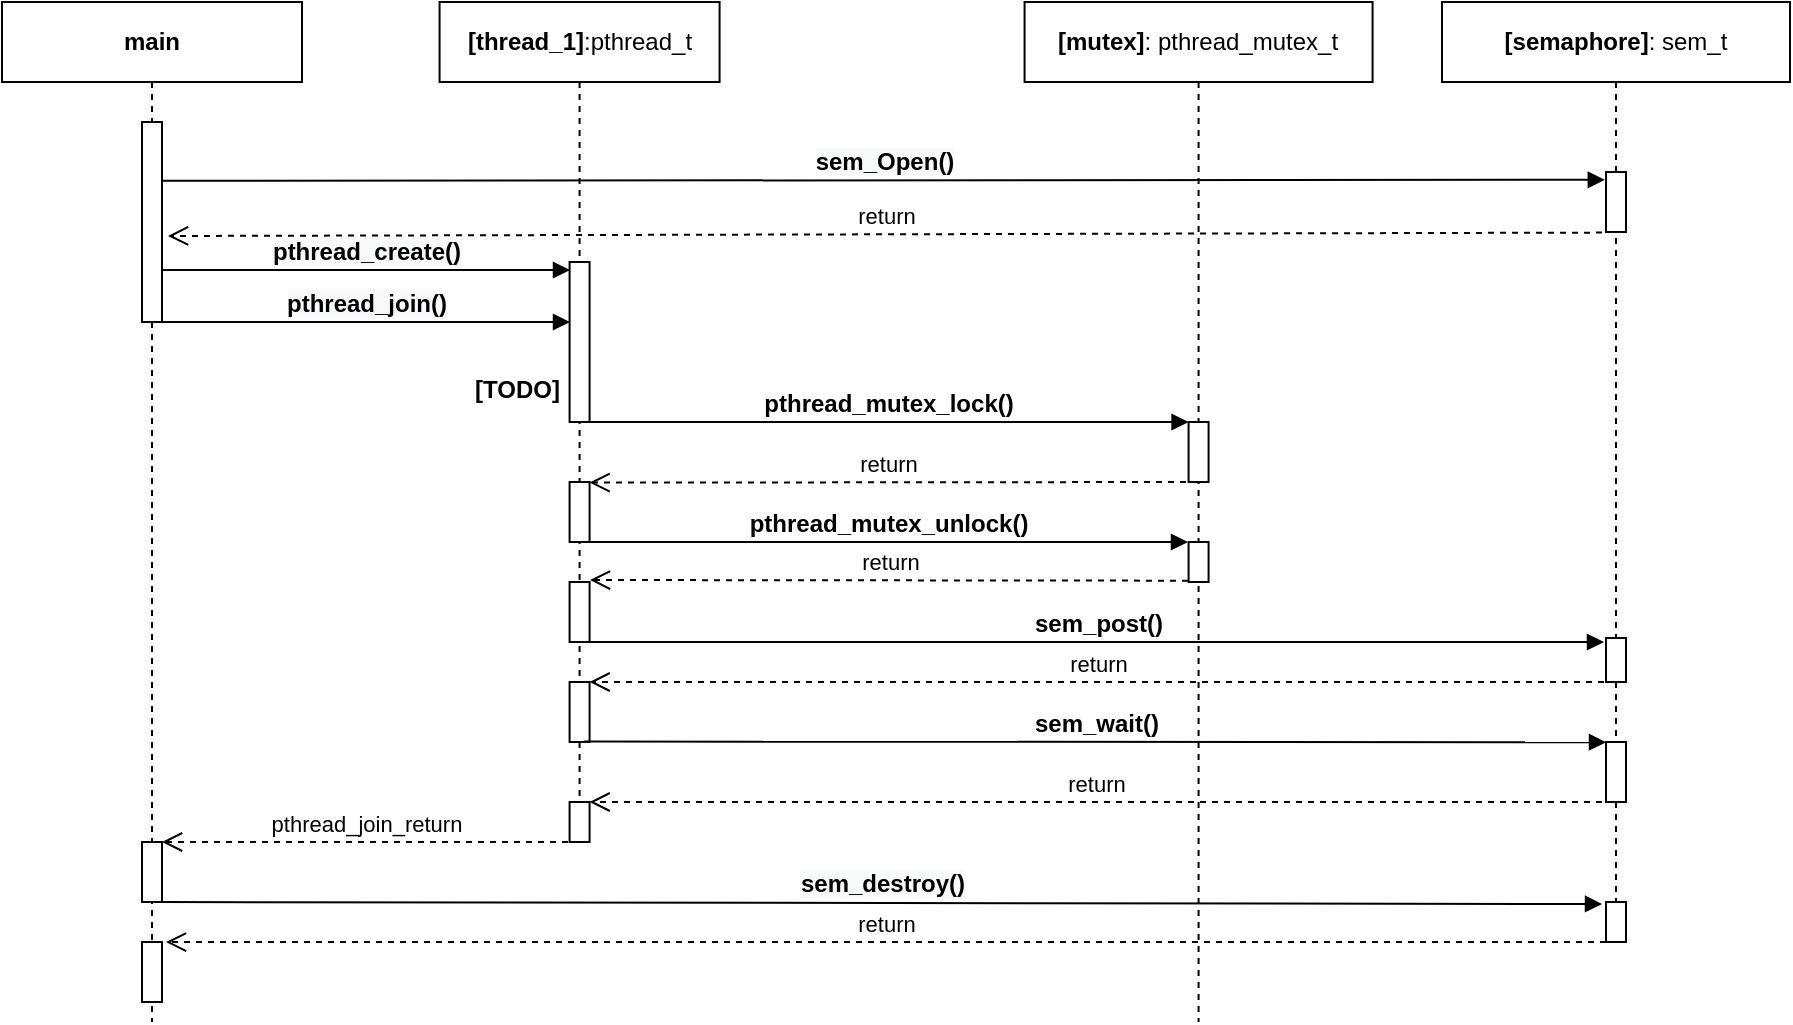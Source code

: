 <mxfile version="20.5.3" type="device" pages="2"><diagram id="Nlns8Q_-cHu3iskQtI4c" name="Découverte APIs POSIX"><mxGraphModel dx="1865" dy="1740" grid="1" gridSize="10" guides="1" tooltips="1" connect="1" arrows="1" fold="1" page="1" pageScale="1" pageWidth="827" pageHeight="1169" math="0" shadow="0"><root><mxCell id="4uVFJ_5hf8hKaI3c01Ca-0"/><mxCell id="4uVFJ_5hf8hKaI3c01Ca-1" parent="4uVFJ_5hf8hKaI3c01Ca-0"/><mxCell id="cIUTH0yGBABqUqhWSvWY-0" value="&lt;b&gt;[thread_1]&lt;/b&gt;:pthread_t" style="shape=umlLifeline;perimeter=lifelinePerimeter;whiteSpace=wrap;html=1;container=1;collapsible=0;recursiveResize=0;outlineConnect=0;" parent="4uVFJ_5hf8hKaI3c01Ca-1" vertex="1"><mxGeometry x="-521.21" y="-1120" width="140" height="420" as="geometry"/></mxCell><mxCell id="cIUTH0yGBABqUqhWSvWY-1" value="" style="html=1;points=[];perimeter=orthogonalPerimeter;" parent="cIUTH0yGBABqUqhWSvWY-0" vertex="1"><mxGeometry x="65" y="340" width="10" height="30" as="geometry"/></mxCell><mxCell id="7fsHdLgp7n8wrtmJlDF1-1" value="" style="html=1;points=[];perimeter=orthogonalPerimeter;" parent="cIUTH0yGBABqUqhWSvWY-0" vertex="1"><mxGeometry x="65" y="130" width="10" height="80" as="geometry"/></mxCell><mxCell id="7fsHdLgp7n8wrtmJlDF1-2" value="" style="html=1;points=[];perimeter=orthogonalPerimeter;" parent="cIUTH0yGBABqUqhWSvWY-0" vertex="1"><mxGeometry x="65" y="240" width="10" height="30" as="geometry"/></mxCell><mxCell id="7fsHdLgp7n8wrtmJlDF1-3" value="" style="html=1;points=[];perimeter=orthogonalPerimeter;" parent="cIUTH0yGBABqUqhWSvWY-0" vertex="1"><mxGeometry x="65" y="400" width="10" height="20" as="geometry"/></mxCell><mxCell id="7fsHdLgp7n8wrtmJlDF1-12" value="" style="html=1;points=[];perimeter=orthogonalPerimeter;" parent="cIUTH0yGBABqUqhWSvWY-0" vertex="1"><mxGeometry x="65" y="290" width="10" height="30" as="geometry"/></mxCell><mxCell id="cIUTH0yGBABqUqhWSvWY-2" value="&lt;b&gt;[mutex]&lt;/b&gt;: pthread_mutex_t" style="shape=umlLifeline;perimeter=lifelinePerimeter;whiteSpace=wrap;html=1;container=1;collapsible=0;recursiveResize=0;outlineConnect=0;" parent="4uVFJ_5hf8hKaI3c01Ca-1" vertex="1"><mxGeometry x="-228.71" y="-1120" width="174" height="510" as="geometry"/></mxCell><mxCell id="cIUTH0yGBABqUqhWSvWY-3" value="" style="html=1;points=[];perimeter=orthogonalPerimeter;" parent="cIUTH0yGBABqUqhWSvWY-2" vertex="1"><mxGeometry x="82" y="210" width="10" height="30" as="geometry"/></mxCell><mxCell id="7fsHdLgp7n8wrtmJlDF1-0" value="" style="html=1;points=[];perimeter=orthogonalPerimeter;" parent="cIUTH0yGBABqUqhWSvWY-2" vertex="1"><mxGeometry x="82" y="270" width="10" height="20" as="geometry"/></mxCell><mxCell id="cIUTH0yGBABqUqhWSvWY-4" value="&lt;span style=&quot;font-size: 12px;&quot;&gt;&lt;b&gt;pthread_mutex_lock()&lt;/b&gt;&lt;/span&gt;" style="html=1;verticalAlign=bottom;endArrow=block;entryX=0;entryY=0;" parent="4uVFJ_5hf8hKaI3c01Ca-1" target="cIUTH0yGBABqUqhWSvWY-3" edge="1"><mxGeometry relative="1" as="geometry"><mxPoint x="-446.21" y="-910.0" as="sourcePoint"/></mxGeometry></mxCell><mxCell id="cIUTH0yGBABqUqhWSvWY-5" value="return" style="html=1;verticalAlign=bottom;endArrow=open;dashed=1;endSize=8;" parent="4uVFJ_5hf8hKaI3c01Ca-1" edge="1"><mxGeometry relative="1" as="geometry"><mxPoint x="-446.21" y="-879.69" as="targetPoint"/><mxPoint x="-148" y="-880" as="sourcePoint"/></mxGeometry></mxCell><mxCell id="cIUTH0yGBABqUqhWSvWY-6" value="&lt;b style=&quot;text-align: center ; white-space: normal&quot;&gt;[TODO]&lt;/b&gt;" style="text;html=1;align=right;" parent="4uVFJ_5hf8hKaI3c01Ca-1" vertex="1"><mxGeometry x="-540" y="-940" width="80" height="30" as="geometry"/></mxCell><mxCell id="cIUTH0yGBABqUqhWSvWY-7" value="&lt;b&gt;main&lt;/b&gt;" style="shape=umlLifeline;perimeter=lifelinePerimeter;whiteSpace=wrap;html=1;container=1;collapsible=0;recursiveResize=0;outlineConnect=0;" parent="4uVFJ_5hf8hKaI3c01Ca-1" vertex="1"><mxGeometry x="-740" y="-1120" width="150" height="510" as="geometry"/></mxCell><mxCell id="cIUTH0yGBABqUqhWSvWY-8" value="" style="html=1;points=[];perimeter=orthogonalPerimeter;" parent="cIUTH0yGBABqUqhWSvWY-7" vertex="1"><mxGeometry x="70" y="60" width="10" height="100" as="geometry"/></mxCell><mxCell id="cIUTH0yGBABqUqhWSvWY-9" value="" style="html=1;points=[];perimeter=orthogonalPerimeter;" parent="cIUTH0yGBABqUqhWSvWY-7" vertex="1"><mxGeometry x="70" y="420" width="10" height="30" as="geometry"/></mxCell><mxCell id="cIUTH0yGBABqUqhWSvWY-10" value="&lt;span style=&quot;font-size: 12px;&quot;&gt;&lt;b&gt;pthread_mutex_unlock()&lt;/b&gt;&lt;/span&gt;" style="html=1;verticalAlign=bottom;endArrow=block;" parent="4uVFJ_5hf8hKaI3c01Ca-1" edge="1"><mxGeometry relative="1" as="geometry"><mxPoint x="-446.21" y="-850" as="sourcePoint"/><mxPoint x="-147" y="-850" as="targetPoint"/></mxGeometry></mxCell><mxCell id="cIUTH0yGBABqUqhWSvWY-11" value="return" style="html=1;verticalAlign=bottom;endArrow=open;dashed=1;endSize=8;exitX=-0.029;exitY=0.967;exitDx=0;exitDy=0;exitPerimeter=0;" parent="4uVFJ_5hf8hKaI3c01Ca-1" source="7fsHdLgp7n8wrtmJlDF1-0" edge="1"><mxGeometry relative="1" as="geometry"><mxPoint x="-446" y="-831" as="targetPoint"/><mxPoint x="-150.5" y="-835.0" as="sourcePoint"/></mxGeometry></mxCell><mxCell id="cIUTH0yGBABqUqhWSvWY-12" value="&lt;b style=&quot;font-size: 12px ; white-space: normal ; background-color: rgb(248 , 249 , 250)&quot;&gt;pthread_create()&lt;/b&gt;" style="html=1;verticalAlign=bottom;endArrow=block;" parent="4uVFJ_5hf8hKaI3c01Ca-1" edge="1"><mxGeometry relative="1" as="geometry"><mxPoint x="-660" y="-986" as="sourcePoint"/><mxPoint x="-456" y="-986" as="targetPoint"/></mxGeometry></mxCell><mxCell id="cIUTH0yGBABqUqhWSvWY-13" value="&lt;b style=&quot;font-size: 12px ; white-space: normal ; background-color: rgb(248 , 249 , 250)&quot;&gt;pthread_join()&lt;/b&gt;" style="html=1;verticalAlign=bottom;endArrow=block;" parent="4uVFJ_5hf8hKaI3c01Ca-1" edge="1"><mxGeometry relative="1" as="geometry"><mxPoint x="-660" y="-960" as="sourcePoint"/><mxPoint x="-456" y="-960" as="targetPoint"/></mxGeometry></mxCell><mxCell id="cIUTH0yGBABqUqhWSvWY-14" value="pthread_join_return" style="html=1;verticalAlign=bottom;endArrow=open;dashed=1;endSize=8;" parent="4uVFJ_5hf8hKaI3c01Ca-1" target="cIUTH0yGBABqUqhWSvWY-9" edge="1"><mxGeometry relative="1" as="geometry"><mxPoint x="-660" y="-870.0" as="targetPoint"/><mxPoint x="-457" y="-700" as="sourcePoint"/></mxGeometry></mxCell><mxCell id="Bjl9yKFlNQ5HPSld5YIy-0" value="&lt;b&gt;[semaphore]&lt;/b&gt;: sem_t" style="shape=umlLifeline;perimeter=lifelinePerimeter;whiteSpace=wrap;html=1;container=1;collapsible=0;recursiveResize=0;outlineConnect=0;" parent="4uVFJ_5hf8hKaI3c01Ca-1" vertex="1"><mxGeometry x="-20" y="-1120" width="174" height="470" as="geometry"/></mxCell><mxCell id="7fsHdLgp7n8wrtmJlDF1-4" value="" style="html=1;points=[];perimeter=orthogonalPerimeter;" parent="Bjl9yKFlNQ5HPSld5YIy-0" vertex="1"><mxGeometry x="82" y="85" width="10" height="30" as="geometry"/></mxCell><mxCell id="7fsHdLgp7n8wrtmJlDF1-5" value="" style="html=1;points=[];perimeter=orthogonalPerimeter;" parent="Bjl9yKFlNQ5HPSld5YIy-0" vertex="1"><mxGeometry x="82" y="318" width="10" height="22" as="geometry"/></mxCell><mxCell id="7fsHdLgp7n8wrtmJlDF1-6" value="" style="html=1;points=[];perimeter=orthogonalPerimeter;" parent="Bjl9yKFlNQ5HPSld5YIy-0" vertex="1"><mxGeometry x="82" y="370" width="10" height="30" as="geometry"/></mxCell><mxCell id="Bjl9yKFlNQ5HPSld5YIy-3" value="&lt;span style=&quot;font-size: 12px; white-space: normal; background-color: rgb(248, 249, 250);&quot;&gt;&lt;b&gt;sem_Open()&lt;/b&gt;&lt;/span&gt;" style="html=1;verticalAlign=bottom;endArrow=block;exitX=1.02;exitY=0.294;exitDx=0;exitDy=0;exitPerimeter=0;entryX=-0.06;entryY=-0.003;entryDx=0;entryDy=0;entryPerimeter=0;" parent="4uVFJ_5hf8hKaI3c01Ca-1" source="cIUTH0yGBABqUqhWSvWY-8" edge="1"><mxGeometry relative="1" as="geometry"><mxPoint x="-436.21" y="-940.0" as="sourcePoint"/><mxPoint x="61.4" y="-1031.11" as="targetPoint"/></mxGeometry></mxCell><mxCell id="Bjl9yKFlNQ5HPSld5YIy-4" value="&lt;span style=&quot;font-size: 12px;&quot;&gt;&lt;b&gt;sem_post()&lt;/b&gt;&lt;/span&gt;" style="html=1;verticalAlign=bottom;endArrow=block;" parent="4uVFJ_5hf8hKaI3c01Ca-1" edge="1"><mxGeometry relative="1" as="geometry"><mxPoint x="-446" y="-800" as="sourcePoint"/><mxPoint x="61" y="-800" as="targetPoint"/></mxGeometry></mxCell><mxCell id="Bjl9yKFlNQ5HPSld5YIy-5" value="return" style="html=1;verticalAlign=bottom;endArrow=open;dashed=1;endSize=8;" parent="4uVFJ_5hf8hKaI3c01Ca-1" edge="1"><mxGeometry relative="1" as="geometry"><mxPoint x="-446.21" y="-780" as="targetPoint"/><mxPoint x="61" y="-780" as="sourcePoint"/></mxGeometry></mxCell><mxCell id="Bjl9yKFlNQ5HPSld5YIy-6" value="&lt;span style=&quot;font-size: 12px;&quot;&gt;&lt;b&gt;sem_wait()&lt;/b&gt;&lt;/span&gt;" style="html=1;verticalAlign=bottom;endArrow=block;entryX=-0.048;entryY=0.776;entryDx=0;entryDy=0;entryPerimeter=0;exitX=0.726;exitY=0.993;exitDx=0;exitDy=0;exitPerimeter=0;" parent="4uVFJ_5hf8hKaI3c01Ca-1" source="cIUTH0yGBABqUqhWSvWY-1" edge="1"><mxGeometry relative="1" as="geometry"><mxPoint x="-443.52" y="-750" as="sourcePoint"/><mxPoint x="62.0" y="-749.88" as="targetPoint"/></mxGeometry></mxCell><mxCell id="Bjl9yKFlNQ5HPSld5YIy-7" value="return" style="html=1;verticalAlign=bottom;endArrow=open;dashed=1;endSize=8;" parent="4uVFJ_5hf8hKaI3c01Ca-1" target="7fsHdLgp7n8wrtmJlDF1-3" edge="1"><mxGeometry relative="1" as="geometry"><mxPoint x="-440" y="-724" as="targetPoint"/><mxPoint x="60" y="-720" as="sourcePoint"/></mxGeometry></mxCell><mxCell id="Bjl9yKFlNQ5HPSld5YIy-8" value="&lt;b style=&quot;font-size: 12px ; white-space: normal ; background-color: rgb(248 , 249 , 250)&quot;&gt;sem_destroy()&lt;/b&gt;" style="html=1;verticalAlign=bottom;endArrow=block;exitX=0.874;exitY=0.139;exitDx=0;exitDy=0;exitPerimeter=0;" parent="4uVFJ_5hf8hKaI3c01Ca-1" edge="1"><mxGeometry relative="1" as="geometry"><mxPoint x="-660" y="-670" as="sourcePoint"/><mxPoint x="60" y="-669" as="targetPoint"/></mxGeometry></mxCell><mxCell id="7fsHdLgp7n8wrtmJlDF1-7" value="" style="html=1;points=[];perimeter=orthogonalPerimeter;" parent="4uVFJ_5hf8hKaI3c01Ca-1" vertex="1"><mxGeometry x="62" y="-670" width="10" height="20" as="geometry"/></mxCell><mxCell id="7fsHdLgp7n8wrtmJlDF1-8" value="return" style="html=1;verticalAlign=bottom;endArrow=open;dashed=1;endSize=8;exitX=-0.2;exitY=1.01;exitDx=0;exitDy=0;exitPerimeter=0;entryX=1.3;entryY=0.57;entryDx=0;entryDy=0;entryPerimeter=0;" parent="4uVFJ_5hf8hKaI3c01Ca-1" source="7fsHdLgp7n8wrtmJlDF1-4" target="cIUTH0yGBABqUqhWSvWY-8" edge="1"><mxGeometry relative="1" as="geometry"><mxPoint x="-660" y="-1009.69" as="targetPoint"/><mxPoint x="-361.79" y="-1010" as="sourcePoint"/></mxGeometry></mxCell><mxCell id="7fsHdLgp7n8wrtmJlDF1-10" value="return" style="html=1;verticalAlign=bottom;endArrow=open;dashed=1;endSize=8;exitX=-0.2;exitY=1.01;exitDx=0;exitDy=0;exitPerimeter=0;" parent="4uVFJ_5hf8hKaI3c01Ca-1" edge="1"><mxGeometry relative="1" as="geometry"><mxPoint x="-658" y="-649.99" as="targetPoint"/><mxPoint x="62" y="-650" as="sourcePoint"/></mxGeometry></mxCell><mxCell id="7fsHdLgp7n8wrtmJlDF1-11" value="" style="html=1;points=[];perimeter=orthogonalPerimeter;" parent="4uVFJ_5hf8hKaI3c01Ca-1" vertex="1"><mxGeometry x="-670" y="-650" width="10" height="30" as="geometry"/></mxCell></root></mxGraphModel></diagram><diagram id="yeaqu1F34kHPNHF6mssP" name="Exercice Principal"><mxGraphModel dx="2921" dy="2872" grid="1" gridSize="10" guides="1" tooltips="1" connect="1" arrows="1" fold="1" page="1" pageScale="1" pageWidth="850" pageHeight="1100" math="0" shadow="0"><root><mxCell id="0"/><mxCell id="1" parent="0"/><mxCell id="nDVz6QAk0CL7eOiTC_jA-3" value="" style="edgeStyle=orthogonalEdgeStyle;rounded=0;orthogonalLoop=1;jettySize=auto;html=1;" parent="1" source="fEL-3-x19ATJo7vxv6HR-24" target="nDVz6QAk0CL7eOiTC_jA-1" edge="1"><mxGeometry relative="1" as="geometry"><Array as="points"><mxPoint x="-180" y="112"/><mxPoint x="-180" y="157"/></Array></mxGeometry></mxCell><mxCell id="fEL-3-x19ATJo7vxv6HR-24" value="&lt;p style=&quot;margin: 0px ; margin-top: 4px ; text-align: center&quot;&gt;&lt;b&gt;MessageAdder&lt;/b&gt;&lt;/p&gt;&lt;hr size=&quot;1&quot;&gt;&lt;p style=&quot;margin: 0px ; margin-left: 4px&quot;&gt;- consumer: pthread_t&lt;/p&gt;&lt;p style=&quot;margin: 0px ; margin-left: 4px&quot;&gt;- out : MSG_BLOCK&lt;br style=&quot;padding: 0px ; margin: 0px&quot;&gt;- consumeCount: Integer&lt;/p&gt;&lt;hr size=&quot;1&quot;&gt;&lt;p style=&quot;margin: 0px ; margin-left: 4px&quot;&gt;- sum()&lt;/p&gt;&lt;p style=&quot;margin: 0px ; margin-left: 4px&quot;&gt;&lt;span&gt;+ messageAdderInit()&lt;/span&gt;&lt;br&gt;&lt;/p&gt;&lt;p style=&quot;margin: 0px ; margin-left: 4px&quot;&gt;+ messageAdderJoin()&lt;br&gt;&lt;/p&gt;&lt;p style=&quot;margin: 0px ; margin-left: 4px&quot;&gt;+ incrementConsumeCount()&lt;/p&gt;&lt;p style=&quot;margin: 0px ; margin-left: 4px&quot;&gt;+ getCurrentSum()&lt;/p&gt;&lt;p style=&quot;margin: 0px ; margin-left: 4px&quot;&gt;+ getConsumedCount()&lt;/p&gt;" style="verticalAlign=top;align=left;overflow=fill;fontSize=12;fontFamily=Helvetica;html=1;shadow=0;" parent="1" vertex="1"><mxGeometry x="-399.92" y="30" width="198.71" height="190" as="geometry"/></mxCell><mxCell id="fEL-3-x19ATJo7vxv6HR-27" value="&lt;p style=&quot;margin: 0px ; margin-top: 4px ; text-align: center&quot;&gt;&lt;b&gt;MultitaskingAccumulator&lt;/b&gt;&lt;/p&gt;&lt;hr size=&quot;1&quot;&gt;&lt;p style=&quot;margin: 0px ; margin-left: 4px&quot;&gt;+ main()&lt;/p&gt;" style="verticalAlign=top;align=left;overflow=fill;fontSize=12;fontFamily=Helvetica;html=1;shadow=0;" parent="1" vertex="1"><mxGeometry x="-618.71" y="-253" width="160" height="140" as="geometry"/></mxCell><mxCell id="fEL-3-x19ATJo7vxv6HR-35" value="1" style="endArrow=open;html=1;endSize=12;startArrow=diamondThin;startSize=14;startFill=1;edgeStyle=orthogonalEdgeStyle;align=left;verticalAlign=bottom;fillColor=#000000;entryX=0;entryY=0.25;entryDx=0;entryDy=0;exitX=1;exitY=0.5;exitDx=0;exitDy=0;" parent="1" source="fEL-3-x19ATJo7vxv6HR-27" target="fEL-3-x19ATJo7vxv6HR-54" edge="1"><mxGeometry x="-1" y="3" relative="1" as="geometry"><mxPoint x="-598.71" y="-53" as="sourcePoint"/><mxPoint x="-438.71" y="-53" as="targetPoint"/></mxGeometry></mxCell><mxCell id="fEL-3-x19ATJo7vxv6HR-39" value="1" style="endArrow=open;html=1;endSize=12;startArrow=diamondThin;startSize=14;startFill=1;edgeStyle=orthogonalEdgeStyle;align=left;verticalAlign=bottom;fillColor=#000000;exitX=1;exitY=0.75;exitDx=0;exitDy=0;" parent="1" source="fEL-3-x19ATJo7vxv6HR-27" target="fEL-3-x19ATJo7vxv6HR-24" edge="1"><mxGeometry x="-1" y="3" relative="1" as="geometry"><mxPoint x="-448.71" y="-173" as="sourcePoint"/><mxPoint x="-388.71" y="-210" as="targetPoint"/></mxGeometry></mxCell><mxCell id="fEL-3-x19ATJo7vxv6HR-54" value="&lt;p style=&quot;margin: 0px ; margin-top: 4px ; text-align: center&quot;&gt;&lt;b&gt;AcquisitionManager&lt;/b&gt;&lt;/p&gt;&lt;hr size=&quot;1&quot;&gt;&lt;p style=&quot;margin: 0px ; margin-left: 4px&quot;&gt;- producers[4]: pthread_t&lt;/p&gt;&lt;p style=&quot;margin: 0px ; margin-left: 4px&quot;&gt;- m1: pthread_mutex_t&lt;/p&gt;&lt;p style=&quot;margin: 0px ; margin-left: 4px&quot;&gt;- m2 : pthread_mutex_t&lt;/p&gt;&lt;p style=&quot;margin: 0px ; margin-left: 4px&quot;&gt;- myBuffer[5] : MSG_BLOCK*&lt;/p&gt;&lt;p style=&quot;margin: 0px ; margin-left: 4px&quot;&gt;- tabIndiceLib[5] : Integer&lt;/p&gt;&lt;p style=&quot;margin: 0px ; margin-left: 4px&quot;&gt;-&amp;nbsp;&lt;span style=&quot;background-color: initial;&quot;&gt;tabIndiceOcc[5] : Integer&lt;/span&gt;&lt;/p&gt;&lt;p style=&quot;margin: 0px ; margin-left: 4px&quot;&gt;- produceCount : Integer&lt;/p&gt;&lt;p style=&quot;margin: 0px ; margin-left: 4px&quot;&gt;- iLibre : Integer&lt;/p&gt;&lt;p style=&quot;margin: 0px ; margin-left: 4px&quot;&gt;- iOcc : Integer&lt;/p&gt;&lt;p style=&quot;margin: 0px ; margin-left: 4px&quot;&gt;- jLibre : Integer&lt;/p&gt;&lt;p style=&quot;margin: 0px ; margin-left: 4px&quot;&gt;- jOcc : Integer&lt;/p&gt;&lt;p style=&quot;margin: 0px ; margin-left: 4px&quot;&gt;- semaphore1 : sem_t&lt;/p&gt;&lt;p style=&quot;margin: 0px ; margin-left: 4px&quot;&gt;- semaphore2 : sem_t&lt;br&gt;&lt;/p&gt;&lt;p style=&quot;margin: 0px ; margin-left: 4px&quot;&gt;- semaphore3 : sem_t&lt;br&gt;&lt;/p&gt;&lt;p style=&quot;margin: 0px 0px 0px 4px;&quot;&gt;- semaphore4 : sem_t&lt;/p&gt;&lt;p style=&quot;margin: 0px 0px 0px 4px;&quot;&gt;- semaphoreL : sem_t&lt;br&gt;&lt;/p&gt;&lt;p style=&quot;margin: 0px 0px 0px 4px;&quot;&gt;- semaphoreO : sem_t&lt;/p&gt;&lt;hr size=&quot;1&quot;&gt;&lt;p style=&quot;margin: 0px ; margin-left: 4px&quot;&gt;- produce()&lt;/p&gt;&amp;nbsp;+ acquisitionManagerInit()&lt;br&gt;&lt;p style=&quot;margin: 0px ; margin-left: 4px&quot;&gt;+ acquisitionManagerJoin()&lt;/p&gt;&lt;p style=&quot;margin: 0px ; margin-left: 4px&quot;&gt;+ incrementProducedCount()&lt;br&gt;&lt;/p&gt;&lt;p style=&quot;margin: 0px ; margin-left: 4px&quot;&gt;+&amp;nbsp;createSynchronizationObjects()&lt;/p&gt;&lt;p style=&quot;margin: 0px ; margin-left: 4px&quot;&gt;+ getProducedCount()&lt;/p&gt;&lt;p style=&quot;margin: 0px ; margin-left: 4px&quot;&gt;+ getMessage()&lt;/p&gt;" style="verticalAlign=top;align=left;overflow=fill;fontSize=12;fontFamily=Helvetica;html=1;shadow=0;" parent="1" vertex="1"><mxGeometry x="-398.7" y="-390" width="208.71" height="397" as="geometry"/></mxCell><mxCell id="fEL-3-x19ATJo7vxv6HR-64" value="1" style="endArrow=open;html=1;endSize=12;startArrow=diamondThin;startSize=14;startFill=1;edgeStyle=orthogonalEdgeStyle;align=left;verticalAlign=bottom;fillColor=#000000;exitX=1;exitY=0.5;exitDx=0;exitDy=0;entryX=0;entryY=0.5;entryDx=0;entryDy=0;" parent="1" source="fEL-3-x19ATJo7vxv6HR-66" target="fEL-3-x19ATJo7vxv6HR-65" edge="1"><mxGeometry x="0.452" y="190" relative="1" as="geometry"><mxPoint x="-498.71" y="8.0" as="sourcePoint"/><mxPoint x="-388.71" y="58" as="targetPoint"/><mxPoint as="offset"/></mxGeometry></mxCell><mxCell id="fEL-3-x19ATJo7vxv6HR-65" value="&lt;p style=&quot;margin: 0px ; margin-top: 4px ; text-align: center&quot;&gt;&lt;b&gt;DisplayManager&lt;/b&gt;&lt;/p&gt;&lt;hr size=&quot;1&quot;&gt;&lt;p style=&quot;margin: 0px ; margin-left: 4px&quot;&gt;display: pthread_t&lt;/p&gt;&lt;hr size=&quot;1&quot;&gt;&lt;p style=&quot;margin: 0px ; margin-left: 4px&quot;&gt;- display()&lt;/p&gt;&lt;p style=&quot;margin: 0px ; margin-left: 4px&quot;&gt;+ displayManagerInit()&lt;/p&gt;&lt;p style=&quot;margin: 0px ; margin-left: 4px&quot;&gt;+ displayManagerJoin()&lt;br&gt;&lt;/p&gt;" style="verticalAlign=top;align=left;overflow=fill;fontSize=12;fontFamily=Helvetica;html=1;shadow=0;" parent="1" vertex="1"><mxGeometry x="-398.7" y="250" width="160" height="126" as="geometry"/></mxCell><mxCell id="fEL-3-x19ATJo7vxv6HR-66" value="«dataType»&lt;br&gt;&lt;b&gt;MSG_BLOCK&lt;/b&gt;" style="html=1;shadow=0;" parent="1" vertex="1"><mxGeometry x="-620" y="18" width="110" height="50" as="geometry"/></mxCell><mxCell id="pLuQ7xj04wKehVz2EtiJ-8" value="&lt;b&gt;MultitaskingAccumulator&lt;/b&gt;" style="html=1;" parent="1" vertex="1"><mxGeometry x="-1260" y="-215" width="200" height="90" as="geometry"/></mxCell><mxCell id="pLuQ7xj04wKehVz2EtiJ-9" value="" style="shape=component;jettyWidth=8;jettyHeight=4;" parent="pLuQ7xj04wKehVz2EtiJ-8" vertex="1"><mxGeometry x="1" width="20" height="20" relative="1" as="geometry"><mxPoint x="-27" y="7" as="offset"/></mxGeometry></mxCell><mxCell id="pLuQ7xj04wKehVz2EtiJ-10" value="&lt;span style=&quot;text-align: left&quot;&gt;Display&lt;/span&gt;" style="html=1;" parent="1" vertex="1"><mxGeometry x="-980" y="-215" width="180" height="90" as="geometry"/></mxCell><mxCell id="pLuQ7xj04wKehVz2EtiJ-11" value="" style="shape=component;jettyWidth=8;jettyHeight=4;" parent="pLuQ7xj04wKehVz2EtiJ-10" vertex="1"><mxGeometry x="1" width="20" height="20" relative="1" as="geometry"><mxPoint x="-27" y="7" as="offset"/></mxGeometry></mxCell><mxCell id="pLuQ7xj04wKehVz2EtiJ-12" value="&lt;div style=&quot;text-align: left&quot;&gt;&lt;span&gt;SensorManager&lt;/span&gt;&lt;/div&gt;" style="html=1;" parent="1" vertex="1"><mxGeometry x="-1520" y="-215" width="180" height="90" as="geometry"/></mxCell><mxCell id="pLuQ7xj04wKehVz2EtiJ-13" value="" style="shape=component;jettyWidth=8;jettyHeight=4;" parent="pLuQ7xj04wKehVz2EtiJ-12" vertex="1"><mxGeometry x="1" width="20" height="20" relative="1" as="geometry"><mxPoint x="-27" y="7" as="offset"/></mxGeometry></mxCell><mxCell id="pLuQ7xj04wKehVz2EtiJ-14" value="" style="rounded=0;orthogonalLoop=1;jettySize=auto;html=1;endArrow=none;endFill=0;" parent="1" source="pLuQ7xj04wKehVz2EtiJ-12" target="pLuQ7xj04wKehVz2EtiJ-16" edge="1"><mxGeometry relative="1" as="geometry"><mxPoint x="-1270" y="-150" as="sourcePoint"/></mxGeometry></mxCell><mxCell id="pLuQ7xj04wKehVz2EtiJ-15" value="" style="rounded=0;orthogonalLoop=1;jettySize=auto;html=1;endArrow=halfCircle;endFill=0;entryX=0.5;entryY=0.5;entryDx=0;entryDy=0;endSize=6;strokeWidth=1;" parent="1" source="pLuQ7xj04wKehVz2EtiJ-8" target="pLuQ7xj04wKehVz2EtiJ-16" edge="1"><mxGeometry relative="1" as="geometry"><mxPoint x="-1250" y="-170" as="sourcePoint"/></mxGeometry></mxCell><mxCell id="pLuQ7xj04wKehVz2EtiJ-16" value="" style="ellipse;whiteSpace=wrap;html=1;fontFamily=Helvetica;fontSize=12;fontColor=#000000;align=center;strokeColor=#000000;fillColor=#ffffff;points=[];aspect=fixed;resizable=0;" parent="1" vertex="1"><mxGeometry x="-1307" y="-175" width="10" height="10" as="geometry"/></mxCell><mxCell id="pLuQ7xj04wKehVz2EtiJ-18" value="" style="rounded=0;orthogonalLoop=1;jettySize=auto;html=1;endArrow=none;endFill=0;exitX=0;exitY=0.5;exitDx=0;exitDy=0;" parent="1" source="pLuQ7xj04wKehVz2EtiJ-10" target="pLuQ7xj04wKehVz2EtiJ-20" edge="1"><mxGeometry relative="1" as="geometry"><mxPoint x="-1050" y="-170" as="sourcePoint"/></mxGeometry></mxCell><mxCell id="pLuQ7xj04wKehVz2EtiJ-20" value="" style="ellipse;whiteSpace=wrap;html=1;fontFamily=Helvetica;fontSize=12;fontColor=#000000;align=center;strokeColor=#000000;fillColor=#ffffff;points=[];aspect=fixed;resizable=0;direction=north;" parent="1" vertex="1"><mxGeometry x="-1026" y="-175" width="10" height="10" as="geometry"/></mxCell><mxCell id="pLuQ7xj04wKehVz2EtiJ-21" value="" style="rounded=0;orthogonalLoop=1;jettySize=auto;html=1;endArrow=halfCircle;endFill=0;entryX=0.5;entryY=0.5;entryDx=0;entryDy=0;endSize=6;strokeWidth=1;exitX=1;exitY=0.5;exitDx=0;exitDy=0;" parent="1" source="pLuQ7xj04wKehVz2EtiJ-8" target="pLuQ7xj04wKehVz2EtiJ-20" edge="1"><mxGeometry relative="1" as="geometry"><mxPoint x="-1080" y="-170" as="sourcePoint"/><mxPoint x="-1010" y="-170" as="targetPoint"/><Array as="points"/></mxGeometry></mxCell><mxCell id="pLuQ7xj04wKehVz2EtiJ-25" value="Text" style="text;html=1;align=center;verticalAlign=middle;resizable=0;points=[];;autosize=1;" parent="1" vertex="1"><mxGeometry x="-1327" y="-28" width="40" height="20" as="geometry"/></mxCell><mxCell id="pLuQ7xj04wKehVz2EtiJ-26" value="&lt;p style=&quot;margin: 0px ; margin-top: 4px ; text-align: center&quot;&gt;«interface»&lt;br&gt;&lt;b&gt;ISensor&lt;/b&gt;&lt;/p&gt;&lt;hr size=&quot;1&quot;&gt;&lt;p style=&quot;margin: 0px ; margin-left: 4px&quot;&gt;&lt;br&gt;&lt;/p&gt;&lt;hr size=&quot;1&quot;&gt;&lt;p style=&quot;margin: 0px ; margin-left: 4px&quot;&gt;+ getInput(int i): MSG_BLOCK&lt;br&gt;&lt;/p&gt;" style="verticalAlign=top;align=left;overflow=fill;fontSize=12;fontFamily=Helvetica;html=1;" parent="1" vertex="1"><mxGeometry x="-1397" y="-105" width="190" height="135" as="geometry"/></mxCell><mxCell id="pLuQ7xj04wKehVz2EtiJ-27" value="ISensor" style="text;html=1;align=center;" parent="1" vertex="1"><mxGeometry x="-1337" y="-165" width="70" height="30" as="geometry"/></mxCell><mxCell id="pLuQ7xj04wKehVz2EtiJ-28" value="&lt;p style=&quot;margin: 0px ; margin-top: 4px ; text-align: center&quot;&gt;«interface»&lt;br&gt;&lt;b&gt;IDisplay&lt;/b&gt;&lt;/p&gt;&lt;hr size=&quot;1&quot;&gt;&lt;p style=&quot;margin: 0px ; margin-left: 4px&quot;&gt;&lt;br&gt;&lt;/p&gt;&lt;hr size=&quot;1&quot;&gt;&lt;p style=&quot;margin: 0px ; margin-left: 4px&quot;&gt;+ messageDisplay(MSG_BLOCK mBlock)&lt;br&gt;&lt;/p&gt;&lt;p style=&quot;margin: 0px ; margin-left: 4px&quot;&gt;+ print(Integer producedCount, Integer consumedCount)&lt;/p&gt;" style="verticalAlign=top;align=left;overflow=fill;fontSize=12;fontFamily=Helvetica;html=1;" parent="1" vertex="1"><mxGeometry x="-1125" y="-105" width="325" height="135" as="geometry"/></mxCell><mxCell id="pLuQ7xj04wKehVz2EtiJ-31" value="«dataType»&lt;br&gt;&lt;b&gt;MSG_BLOCK&lt;/b&gt;" style="html=1;shadow=0;" parent="1" vertex="1"><mxGeometry x="-1520" y="-105" width="110" height="50" as="geometry"/></mxCell><mxCell id="pLuQ7xj04wKehVz2EtiJ-34" value="IDisplay" style="text;html=1;align=center;" parent="1" vertex="1"><mxGeometry x="-1056" y="-165" width="70" height="30" as="geometry"/></mxCell><mxCell id="pLuQ7xj04wKehVz2EtiJ-39" value="&lt;b&gt;MultitaskingAccumulator&lt;/b&gt;" style="html=1;verticalAlign=top;" parent="1" vertex="1"><mxGeometry x="-1474" y="-795" width="720" height="440" as="geometry"/></mxCell><mxCell id="pLuQ7xj04wKehVz2EtiJ-40" value="" style="shape=component;jettyWidth=8;jettyHeight=4;" parent="pLuQ7xj04wKehVz2EtiJ-39" vertex="1"><mxGeometry x="1" width="20" height="20" relative="1" as="geometry"><mxPoint x="-27" y="7" as="offset"/></mxGeometry></mxCell><mxCell id="pLuQ7xj04wKehVz2EtiJ-41" value="&lt;span style=&quot;text-align: left&quot;&gt;MessageAdder&lt;/span&gt;" style="html=1;" parent="pLuQ7xj04wKehVz2EtiJ-39" vertex="1"><mxGeometry x="305" y="100" width="110" height="80" as="geometry"/></mxCell><mxCell id="pLuQ7xj04wKehVz2EtiJ-42" value="" style="shape=component;jettyWidth=8;jettyHeight=4;" parent="pLuQ7xj04wKehVz2EtiJ-41" vertex="1"><mxGeometry x="1" width="20" height="20" relative="1" as="geometry"><mxPoint x="-27" y="7" as="offset"/></mxGeometry></mxCell><mxCell id="pLuQ7xj04wKehVz2EtiJ-43" value="&lt;span style=&quot;text-align: left&quot;&gt;DisplayManager&lt;/span&gt;" style="html=1;" parent="pLuQ7xj04wKehVz2EtiJ-39" vertex="1"><mxGeometry x="530" y="100" width="160" height="80" as="geometry"/></mxCell><mxCell id="pLuQ7xj04wKehVz2EtiJ-44" value="" style="shape=component;jettyWidth=8;jettyHeight=4;" parent="pLuQ7xj04wKehVz2EtiJ-43" vertex="1"><mxGeometry x="1" width="20" height="20" relative="1" as="geometry"><mxPoint x="-27" y="7" as="offset"/></mxGeometry></mxCell><mxCell id="pLuQ7xj04wKehVz2EtiJ-45" value="&lt;div style=&quot;text-align: left&quot;&gt;AcquisitionManager&lt;br&gt;&lt;/div&gt;" style="html=1;" parent="pLuQ7xj04wKehVz2EtiJ-39" vertex="1"><mxGeometry x="30" y="100" width="160" height="80" as="geometry"/></mxCell><mxCell id="pLuQ7xj04wKehVz2EtiJ-46" value="" style="shape=component;jettyWidth=8;jettyHeight=4;" parent="pLuQ7xj04wKehVz2EtiJ-45" vertex="1"><mxGeometry x="1" width="20" height="20" relative="1" as="geometry"><mxPoint x="-27" y="7" as="offset"/></mxGeometry></mxCell><mxCell id="pLuQ7xj04wKehVz2EtiJ-47" value="" style="rounded=0;orthogonalLoop=1;jettySize=auto;html=1;endArrow=none;endFill=0;" parent="pLuQ7xj04wKehVz2EtiJ-39" source="pLuQ7xj04wKehVz2EtiJ-45" target="pLuQ7xj04wKehVz2EtiJ-49" edge="1"><mxGeometry relative="1" as="geometry"><mxPoint x="165.246" y="225" as="sourcePoint"/></mxGeometry></mxCell><mxCell id="pLuQ7xj04wKehVz2EtiJ-48" value="" style="rounded=0;orthogonalLoop=1;jettySize=auto;html=1;endArrow=halfCircle;endFill=0;entryX=0.5;entryY=0.5;entryDx=0;entryDy=0;endSize=6;strokeWidth=1;" parent="pLuQ7xj04wKehVz2EtiJ-39" source="pLuQ7xj04wKehVz2EtiJ-41" target="pLuQ7xj04wKehVz2EtiJ-49" edge="1"><mxGeometry relative="1" as="geometry"><mxPoint x="188.852" y="205" as="sourcePoint"/></mxGeometry></mxCell><mxCell id="pLuQ7xj04wKehVz2EtiJ-49" value="" style="ellipse;whiteSpace=wrap;html=1;fontFamily=Helvetica;fontSize=12;fontColor=#000000;align=center;strokeColor=#000000;fillColor=#ffffff;points=[];aspect=fixed;resizable=0;" parent="pLuQ7xj04wKehVz2EtiJ-39" vertex="1"><mxGeometry x="240" y="135" width="10" height="10" as="geometry"/></mxCell><mxCell id="pLuQ7xj04wKehVz2EtiJ-50" value="" style="rounded=0;orthogonalLoop=1;jettySize=auto;html=1;endArrow=none;endFill=0;" parent="pLuQ7xj04wKehVz2EtiJ-39" source="pLuQ7xj04wKehVz2EtiJ-41" target="pLuQ7xj04wKehVz2EtiJ-51" edge="1"><mxGeometry relative="1" as="geometry"><mxPoint x="424.918" y="205" as="sourcePoint"/></mxGeometry></mxCell><mxCell id="pLuQ7xj04wKehVz2EtiJ-51" value="" style="ellipse;whiteSpace=wrap;html=1;fontFamily=Helvetica;fontSize=12;fontColor=#000000;align=center;strokeColor=#000000;fillColor=#ffffff;points=[];aspect=fixed;resizable=0;direction=north;" parent="pLuQ7xj04wKehVz2EtiJ-39" vertex="1"><mxGeometry x="465" y="135" width="10" height="10" as="geometry"/></mxCell><mxCell id="pLuQ7xj04wKehVz2EtiJ-52" value="" style="rounded=0;orthogonalLoop=1;jettySize=auto;html=1;endArrow=halfCircle;endFill=0;endSize=6;strokeWidth=1;exitX=0;exitY=0.5;exitDx=0;exitDy=0;" parent="pLuQ7xj04wKehVz2EtiJ-39" source="pLuQ7xj04wKehVz2EtiJ-43" edge="1"><mxGeometry relative="1" as="geometry"><mxPoint x="419" y="140" as="sourcePoint"/><mxPoint x="470" y="140" as="targetPoint"/><Array as="points"/></mxGeometry></mxCell><mxCell id="pLuQ7xj04wKehVz2EtiJ-101" value="" style="rounded=0;orthogonalLoop=1;jettySize=auto;html=1;endArrow=none;endFill=0;exitX=1;exitY=0.75;exitDx=0;exitDy=0;" parent="pLuQ7xj04wKehVz2EtiJ-39" source="pLuQ7xj04wKehVz2EtiJ-45" target="pLuQ7xj04wKehVz2EtiJ-102" edge="1"><mxGeometry relative="1" as="geometry"><mxPoint x="400" y="225" as="sourcePoint"/><Array as="points"><mxPoint x="260" y="223"/></Array></mxGeometry></mxCell><mxCell id="pLuQ7xj04wKehVz2EtiJ-102" value="" style="ellipse;whiteSpace=wrap;html=1;fontFamily=Helvetica;fontSize=12;fontColor=#000000;align=center;strokeColor=#000000;fillColor=#ffffff;points=[];aspect=fixed;resizable=0;direction=north;" parent="pLuQ7xj04wKehVz2EtiJ-39" vertex="1"><mxGeometry x="354" y="220" width="10" height="10" as="geometry"/></mxCell><mxCell id="pLuQ7xj04wKehVz2EtiJ-103" value="" style="rounded=0;orthogonalLoop=1;jettySize=auto;html=1;endArrow=halfCircle;endFill=0;endSize=6;strokeWidth=1;exitX=0;exitY=0.75;exitDx=0;exitDy=0;" parent="pLuQ7xj04wKehVz2EtiJ-39" source="pLuQ7xj04wKehVz2EtiJ-43" edge="1"><mxGeometry relative="1" as="geometry"><mxPoint x="320" y="225" as="sourcePoint"/><mxPoint x="360" y="225" as="targetPoint"/><Array as="points"><mxPoint x="460" y="225"/></Array></mxGeometry></mxCell><mxCell id="pLuQ7xj04wKehVz2EtiJ-104" value="IAcquisitionManager" style="text;html=1;align=center;" parent="pLuQ7xj04wKehVz2EtiJ-39" vertex="1"><mxGeometry x="324" y="230" width="70" height="30" as="geometry"/></mxCell><mxCell id="pLuQ7xj04wKehVz2EtiJ-110" value="«interface»&#10;IAcquisitionManager" style="swimlane;fontStyle=1;align=center;verticalAlign=top;childLayout=stackLayout;horizontal=1;startSize=40;horizontalStack=0;resizeParent=1;resizeParentMax=0;resizeLast=0;collapsible=1;marginBottom=0;shadow=0;" parent="pLuQ7xj04wKehVz2EtiJ-39" vertex="1"><mxGeometry x="80" y="260" width="190" height="80" as="geometry"/></mxCell><mxCell id="pLuQ7xj04wKehVz2EtiJ-111" value="+ getProducedCount(): Integer&#10;+ getMessage(): MSG_BLOCK&#10; &#10;&#10;&#10;" style="text;strokeColor=none;fillColor=none;align=left;verticalAlign=top;spacingLeft=4;spacingRight=4;overflow=hidden;rotatable=0;points=[[0,0.5],[1,0.5]];portConstraint=eastwest;" parent="pLuQ7xj04wKehVz2EtiJ-110" vertex="1"><mxGeometry y="40" width="190" height="40" as="geometry"/></mxCell><mxCell id="pLuQ7xj04wKehVz2EtiJ-113" value="«interface»&#10;IMessageAdder" style="swimlane;fontStyle=1;align=center;verticalAlign=top;childLayout=stackLayout;horizontal=1;startSize=38;horizontalStack=0;resizeParent=1;resizeParentMax=0;resizeLast=0;collapsible=1;marginBottom=0;shadow=0;" parent="pLuQ7xj04wKehVz2EtiJ-39" vertex="1"><mxGeometry x="480" y="257" width="200" height="78" as="geometry"/></mxCell><mxCell id="pLuQ7xj04wKehVz2EtiJ-114" value="+ getCurrentSum(): MSG_BLOCK&#10;+ getConsumedCount(): Integer&#10;&#10;" style="text;strokeColor=none;fillColor=none;align=left;verticalAlign=top;spacingLeft=4;spacingRight=4;overflow=hidden;rotatable=0;points=[[0,0.5],[1,0.5]];portConstraint=eastwest;" parent="pLuQ7xj04wKehVz2EtiJ-113" vertex="1"><mxGeometry y="38" width="200" height="40" as="geometry"/></mxCell><mxCell id="pLuQ7xj04wKehVz2EtiJ-116" value="IAcquisitionManager" style="text;html=1;align=center;" parent="pLuQ7xj04wKehVz2EtiJ-39" vertex="1"><mxGeometry x="190" y="105" width="110" height="30" as="geometry"/></mxCell><mxCell id="pLuQ7xj04wKehVz2EtiJ-117" value="IMessageAdder" style="text;html=1;align=center;" parent="pLuQ7xj04wKehVz2EtiJ-39" vertex="1"><mxGeometry x="435" y="105" width="70" height="30" as="geometry"/></mxCell><mxCell id="pLuQ7xj04wKehVz2EtiJ-122" value="«dataType»&lt;br&gt;&lt;b&gt;MSG_BLOCK&lt;/b&gt;" style="html=1;shadow=0;" parent="pLuQ7xj04wKehVz2EtiJ-39" vertex="1"><mxGeometry x="530" y="350" width="110" height="50" as="geometry"/></mxCell><mxCell id="pLuQ7xj04wKehVz2EtiJ-56" value="" style="rounded=0;orthogonalLoop=1;jettySize=auto;html=1;endArrow=halfCircle;endFill=0;endSize=6;strokeWidth=1;exitX=0;exitY=0.5;exitDx=0;exitDy=0;" parent="1" source="pLuQ7xj04wKehVz2EtiJ-45" edge="1"><mxGeometry relative="1" as="geometry"><mxPoint x="-1423" y="-490" as="sourcePoint"/><mxPoint x="-1530" y="-655" as="targetPoint"/></mxGeometry></mxCell><mxCell id="pLuQ7xj04wKehVz2EtiJ-58" value="ISensor" style="text;html=1;align=center;" parent="1" vertex="1"><mxGeometry x="-1560" y="-645" width="70" height="30" as="geometry"/></mxCell><mxCell id="pLuQ7xj04wKehVz2EtiJ-62" value="" style="rounded=0;orthogonalLoop=1;jettySize=auto;html=1;endArrow=halfCircle;endFill=0;endSize=6;strokeWidth=1;exitX=1;exitY=0.5;exitDx=0;exitDy=0;" parent="1" source="pLuQ7xj04wKehVz2EtiJ-43" edge="1"><mxGeometry relative="1" as="geometry"><mxPoint x="-850" y="60" as="sourcePoint"/><mxPoint x="-710" y="-655" as="targetPoint"/><Array as="points"/></mxGeometry></mxCell><mxCell id="pLuQ7xj04wKehVz2EtiJ-54" value="IDisplay" style="text;html=1;align=center;" parent="1" vertex="1"><mxGeometry x="-741.334" y="-645" width="82.623" height="30" as="geometry"/></mxCell><mxCell id="pLuQ7xj04wKehVz2EtiJ-148" value="«interface»&#10;IAcquisitionManager" style="swimlane;fontStyle=1;align=center;verticalAlign=top;childLayout=stackLayout;horizontal=1;startSize=40;horizontalStack=0;resizeParent=1;resizeParentMax=0;resizeLast=0;collapsible=1;marginBottom=0;shadow=0;" parent="1" vertex="1"><mxGeometry x="-120" y="-303" width="180" height="100" as="geometry"/></mxCell><mxCell id="pLuQ7xj04wKehVz2EtiJ-149" value="+ getProducedCount(): Integer&#10;+ getMessage():MSG_BLOCK&#10;&#10;&#10;&#10;" style="text;strokeColor=none;fillColor=none;align=left;verticalAlign=top;spacingLeft=4;spacingRight=4;overflow=hidden;rotatable=0;points=[[0,0.5],[1,0.5]];portConstraint=eastwest;" parent="pLuQ7xj04wKehVz2EtiJ-148" vertex="1"><mxGeometry y="40" width="180" height="60" as="geometry"/></mxCell><mxCell id="pLuQ7xj04wKehVz2EtiJ-150" value="«interface»&#10;IMessageAdder" style="swimlane;fontStyle=1;align=center;verticalAlign=top;childLayout=stackLayout;horizontal=1;startSize=38;horizontalStack=0;resizeParent=1;resizeParentMax=0;resizeLast=0;collapsible=1;marginBottom=0;shadow=0;" parent="1" vertex="1"><mxGeometry y="39" width="220" height="98" as="geometry"/></mxCell><mxCell id="fXRlClugTOTBc5S8y01M-6" value="+ getCurrentSum(): MSG_BLOCK&#10;+ getConsumedCount(): Integer" style="text;strokeColor=none;fillColor=none;align=left;verticalAlign=top;spacingLeft=4;spacingRight=4;overflow=hidden;rotatable=0;points=[[0,0.5],[1,0.5]];portConstraint=eastwest;" parent="pLuQ7xj04wKehVz2EtiJ-150" vertex="1"><mxGeometry y="38" width="220" height="60" as="geometry"/></mxCell><mxCell id="pLuQ7xj04wKehVz2EtiJ-153" value="" style="endArrow=block;dashed=1;endFill=0;endSize=12;html=1;entryX=0;entryY=0.5;entryDx=0;entryDy=0;exitX=1;exitY=0.5;exitDx=0;exitDy=0;" parent="1" source="fEL-3-x19ATJo7vxv6HR-54" target="pLuQ7xj04wKehVz2EtiJ-149" edge="1"><mxGeometry width="160" relative="1" as="geometry"><mxPoint x="-310" y="217" as="sourcePoint"/><mxPoint x="-150" y="217" as="targetPoint"/></mxGeometry></mxCell><mxCell id="Lbqkt2lzDJ4rxtl4HgO9-1" value="Implement" style="text;html=1;align=center;verticalAlign=middle;resizable=0;points=[];;labelBackgroundColor=#ffffff;" parent="pLuQ7xj04wKehVz2EtiJ-153" vertex="1" connectable="0"><mxGeometry x="-0.009" y="1" relative="1" as="geometry"><mxPoint x="0.94" y="-26.64" as="offset"/></mxGeometry></mxCell><mxCell id="pLuQ7xj04wKehVz2EtiJ-154" value="" style="endArrow=block;dashed=1;endFill=0;endSize=12;html=1;exitX=1;exitY=0.25;exitDx=0;exitDy=0;entryX=-0.004;entryY=-0.081;entryDx=0;entryDy=0;entryPerimeter=0;" parent="1" source="fEL-3-x19ATJo7vxv6HR-24" target="fXRlClugTOTBc5S8y01M-6" edge="1"><mxGeometry width="160" relative="1" as="geometry"><mxPoint x="-183.71" y="-68.5" as="sourcePoint"/><mxPoint x="-110" y="-71" as="targetPoint"/></mxGeometry></mxCell><mxCell id="Lbqkt2lzDJ4rxtl4HgO9-2" value="Implement" style="text;html=1;align=center;verticalAlign=middle;resizable=0;points=[];;labelBackgroundColor=#ffffff;" parent="pLuQ7xj04wKehVz2EtiJ-154" vertex="1" connectable="0"><mxGeometry x="0.477" y="2" relative="1" as="geometry"><mxPoint x="-41.89" as="offset"/></mxGeometry></mxCell><mxCell id="pLuQ7xj04wKehVz2EtiJ-155" value="Use" style="endArrow=open;endSize=12;dashed=1;html=1;exitX=1;exitY=0.5;exitDx=0;exitDy=0;entryX=1;entryY=0.25;entryDx=0;entryDy=0;rounded=1;" parent="1" source="fEL-3-x19ATJo7vxv6HR-65" target="pLuQ7xj04wKehVz2EtiJ-148" edge="1"><mxGeometry x="0.881" width="160" relative="1" as="geometry"><mxPoint x="-200" y="207" as="sourcePoint"/><mxPoint x="-40" y="207" as="targetPoint"/><Array as="points"><mxPoint x="240" y="257"/><mxPoint x="240" y="-278"/></Array><mxPoint as="offset"/></mxGeometry></mxCell><mxCell id="pLuQ7xj04wKehVz2EtiJ-156" value="Use" style="endArrow=open;endSize=12;dashed=1;html=1;exitX=1;exitY=0.25;exitDx=0;exitDy=0;" parent="1" source="fEL-3-x19ATJo7vxv6HR-24" target="pLuQ7xj04wKehVz2EtiJ-148" edge="1"><mxGeometry x="0.548" y="20" width="160" relative="1" as="geometry"><mxPoint x="-170" y="-143" as="sourcePoint"/><mxPoint x="-10" y="-143" as="targetPoint"/><Array as="points"><mxPoint x="-40" y="-143"/></Array><mxPoint x="20" y="-20" as="offset"/></mxGeometry></mxCell><mxCell id="pLuQ7xj04wKehVz2EtiJ-157" value="Use" style="endArrow=open;endSize=12;dashed=1;html=1;exitX=1;exitY=0.25;exitDx=0;exitDy=0;entryX=0.508;entryY=1.008;entryDx=0;entryDy=0;entryPerimeter=0;" parent="1" source="fEL-3-x19ATJo7vxv6HR-65" edge="1"><mxGeometry width="160" relative="1" as="geometry"><mxPoint x="-228.71" y="74" as="sourcePoint"/><mxPoint x="41.28" y="141.496" as="targetPoint"/><Array as="points"><mxPoint x="-190" y="259"/><mxPoint x="41" y="214"/></Array></mxGeometry></mxCell><mxCell id="pLuQ7xj04wKehVz2EtiJ-158" value="&lt;p style=&quot;margin: 0px ; margin-top: 4px ; text-align: center&quot;&gt;«interface»&lt;br&gt;&lt;b&gt;ISensor&lt;/b&gt;&lt;/p&gt;&lt;hr size=&quot;1&quot;&gt;&lt;p style=&quot;margin: 0px ; margin-left: 4px&quot;&gt;&lt;br&gt;&lt;/p&gt;&lt;hr size=&quot;1&quot;&gt;&lt;p style=&quot;margin: 0px ; margin-left: 4px&quot;&gt;+ getInput(int i): MSG_BLOCK&lt;br&gt;&lt;/p&gt;" style="verticalAlign=top;align=left;overflow=fill;fontSize=12;fontFamily=Helvetica;html=1;" parent="1" vertex="1"><mxGeometry x="-389.34" y="-544" width="190" height="100" as="geometry"/></mxCell><mxCell id="pLuQ7xj04wKehVz2EtiJ-159" value="&lt;p style=&quot;margin: 0px ; margin-top: 4px ; text-align: center&quot;&gt;«interface»&lt;br&gt;&lt;b&gt;IDisplay&lt;/b&gt;&lt;/p&gt;&lt;hr size=&quot;1&quot;&gt;&lt;p style=&quot;margin: 0px ; margin-left: 4px&quot;&gt;&lt;br&gt;&lt;/p&gt;&lt;hr size=&quot;1&quot;&gt;&lt;p style=&quot;margin: 0px ; margin-left: 4px&quot;&gt;+ messageDisplay(MSG_BLOCK mBlock)&lt;br&gt;&lt;/p&gt;&lt;p style=&quot;margin: 0px ; margin-left: 4px&quot;&gt;+ print(Integer producedCount, Integer consumedCount)&lt;br&gt;&lt;/p&gt;" style="verticalAlign=top;align=left;overflow=fill;fontSize=12;fontFamily=Helvetica;html=1;" parent="1" vertex="1"><mxGeometry x="-150" y="302" width="310" height="120" as="geometry"/></mxCell><mxCell id="pLuQ7xj04wKehVz2EtiJ-160" value="Use" style="endArrow=open;endSize=12;dashed=1;html=1;exitX=1;exitY=0.75;exitDx=0;exitDy=0;entryX=0;entryY=0.5;entryDx=0;entryDy=0;" parent="1" source="fEL-3-x19ATJo7vxv6HR-65" target="pLuQ7xj04wKehVz2EtiJ-159" edge="1"><mxGeometry x="0.43" y="10" width="160" relative="1" as="geometry"><mxPoint x="-228.71" y="269" as="sourcePoint"/><mxPoint x="-28.72" y="174.32" as="targetPoint"/><Array as="points"><mxPoint x="-210" y="364"/></Array><mxPoint as="offset"/></mxGeometry></mxCell><mxCell id="pLuQ7xj04wKehVz2EtiJ-161" value="Use" style="endArrow=open;endSize=12;dashed=1;html=1;exitX=0.5;exitY=0;exitDx=0;exitDy=0;entryX=0.5;entryY=1;entryDx=0;entryDy=0;" parent="1" source="fEL-3-x19ATJo7vxv6HR-54" target="pLuQ7xj04wKehVz2EtiJ-158" edge="1"><mxGeometry width="160" relative="1" as="geometry"><mxPoint x="-228.71" y="-88" as="sourcePoint"/><mxPoint x="-80" y="-173" as="targetPoint"/></mxGeometry></mxCell><mxCell id="nDVz6QAk0CL7eOiTC_jA-1" value="&lt;p style=&quot;margin: 0px ; margin-top: 4px ; text-align: center&quot;&gt;&lt;b&gt;Msg&lt;/b&gt;&lt;/p&gt;&lt;hr size=&quot;1&quot;&gt;&lt;p style=&quot;margin: 0px ; margin-left: 4px&quot;&gt;&lt;br&gt;&lt;/p&gt;&lt;hr size=&quot;1&quot;&gt;&lt;p style=&quot;margin: 0px ; margin-left: 4px&quot;&gt;&lt;span&gt;- messageAdd()&lt;/span&gt;&lt;/p&gt;&lt;p style=&quot;margin: 0px ; margin-left: 4px&quot;&gt;&lt;span&gt;- messageCheck()&lt;/span&gt;&lt;br&gt;&lt;/p&gt;" style="verticalAlign=top;align=left;overflow=fill;fontSize=12;fontFamily=Helvetica;html=1;shadow=0;" parent="1" vertex="1"><mxGeometry x="-150.0" y="104" width="120" height="105" as="geometry"/></mxCell><mxCell id="sWfBH13LbjcDb2dTJ5xe-1" value="Exigence 1" style="rounded=0;whiteSpace=wrap;html=1;" parent="1" vertex="1"><mxGeometry x="-1150" y="-925" width="120" height="60" as="geometry"/></mxCell><mxCell id="sWfBH13LbjcDb2dTJ5xe-2" value="" style="endArrow=classic;html=1;exitX=0.5;exitY=1;exitDx=0;exitDy=0;dashed=1;dashPattern=1 1;" parent="1" source="sWfBH13LbjcDb2dTJ5xe-1" target="pLuQ7xj04wKehVz2EtiJ-45" edge="1"><mxGeometry width="50" height="50" relative="1" as="geometry"><mxPoint x="-1580" y="-265" as="sourcePoint"/><mxPoint x="-1510" y="-315" as="targetPoint"/></mxGeometry></mxCell><mxCell id="sWfBH13LbjcDb2dTJ5xe-3" value="&quot;allocate&quot;" style="text;html=1;align=center;verticalAlign=middle;resizable=0;points=[];;labelBackgroundColor=#ffffff;" parent="sWfBH13LbjcDb2dTJ5xe-2" vertex="1" connectable="0"><mxGeometry x="-0.388" relative="1" as="geometry"><mxPoint x="3.4" y="-16.08" as="offset"/></mxGeometry></mxCell><mxCell id="qqK9oZsPi8CkOc17uRQG-1" value="producer0:pthread_t" style="shape=umlLifeline;perimeter=lifelinePerimeter;whiteSpace=wrap;html=1;container=1;collapsible=0;recursiveResize=0;outlineConnect=0;" parent="1" vertex="1"><mxGeometry x="-571.21" y="-1294.0" width="140" height="550" as="geometry"/></mxCell><mxCell id="qqK9oZsPi8CkOc17uRQG-8" value="" style="html=1;points=[];perimeter=orthogonalPerimeter;" parent="qqK9oZsPi8CkOc17uRQG-1" vertex="1"><mxGeometry x="65" y="70" width="10" height="480" as="geometry"/></mxCell><mxCell id="qqK9oZsPi8CkOc17uRQG-2" value="producer1:pthread_t" style="shape=umlLifeline;perimeter=lifelinePerimeter;whiteSpace=wrap;html=1;container=1;collapsible=0;recursiveResize=0;outlineConnect=0;" parent="1" vertex="1"><mxGeometry x="-420" y="-1294" width="120" height="544" as="geometry"/></mxCell><mxCell id="UcVIY8pzhVkewA6Eh2ic-2" value="semO sem_post" style="html=1;verticalAlign=bottom;endArrow=block;" edge="1" parent="qqK9oZsPi8CkOc17uRQG-2"><mxGeometry relative="1" as="geometry"><mxPoint x="-74.45" y="207" as="sourcePoint"/><mxPoint x="689.5" y="207" as="targetPoint"/></mxGeometry></mxCell><mxCell id="qqK9oZsPi8CkOc17uRQG-3" value="consumer:pthread_t" style="shape=umlLifeline;perimeter=lifelinePerimeter;whiteSpace=wrap;html=1;container=1;collapsible=0;recursiveResize=0;outlineConnect=0;" parent="1" vertex="1"><mxGeometry x="380" y="-1294" width="150" height="534" as="geometry"/></mxCell><mxCell id="qqK9oZsPi8CkOc17uRQG-24" value="" style="html=1;points=[];perimeter=orthogonalPerimeter;" parent="qqK9oZsPi8CkOc17uRQG-3" vertex="1"><mxGeometry x="70" y="76" width="10" height="20" as="geometry"/></mxCell><mxCell id="qqK9oZsPi8CkOc17uRQG-25" value="" style="html=1;points=[];perimeter=orthogonalPerimeter;" parent="qqK9oZsPi8CkOc17uRQG-3" vertex="1"><mxGeometry x="70" y="184" width="10" height="40" as="geometry"/></mxCell><mxCell id="qqK9oZsPi8CkOc17uRQG-4" value="m1: pthread_mutex_t" style="shape=umlLifeline;perimeter=lifelinePerimeter;whiteSpace=wrap;html=1;container=1;collapsible=0;recursiveResize=0;outlineConnect=0;" parent="1" vertex="1"><mxGeometry x="-14.71" y="-1294" width="174" height="544" as="geometry"/></mxCell><mxCell id="qqK9oZsPi8CkOc17uRQG-5" value="" style="html=1;points=[];perimeter=orthogonalPerimeter;" parent="qqK9oZsPi8CkOc17uRQG-4" vertex="1"><mxGeometry x="82" y="70" width="10" height="90" as="geometry"/></mxCell><mxCell id="qqK9oZsPi8CkOc17uRQG-6" value="pthread_mutex_lock()" style="html=1;verticalAlign=bottom;endArrow=block;entryX=0;entryY=0;exitX=0.807;exitY=-0.002;exitDx=0;exitDy=0;exitPerimeter=0;" parent="1" source="qqK9oZsPi8CkOc17uRQG-8" target="qqK9oZsPi8CkOc17uRQG-5" edge="1"><mxGeometry relative="1" as="geometry"><mxPoint x="-490" y="-1219" as="sourcePoint"/></mxGeometry></mxCell><mxCell id="qqK9oZsPi8CkOc17uRQG-7" value="return" style="html=1;verticalAlign=bottom;endArrow=open;dashed=1;endSize=8;exitX=-0.129;exitY=0.259;exitDx=0;exitDy=0;exitPerimeter=0;" parent="1" source="qqK9oZsPi8CkOc17uRQG-5" target="qqK9oZsPi8CkOc17uRQG-8" edge="1"><mxGeometry relative="1" as="geometry"><mxPoint x="-500" y="-1149" as="targetPoint"/><mxPoint x="-198" y="-1143" as="sourcePoint"/></mxGeometry></mxCell><mxCell id="qqK9oZsPi8CkOc17uRQG-20" value="produce()" style="text;html=1;align=right;" parent="1" vertex="1"><mxGeometry x="-590" y="-1199" width="80" height="30" as="geometry"/></mxCell><mxCell id="qqK9oZsPi8CkOc17uRQG-26" value="" style="endArrow=classic;html=1;exitX=0.5;exitY=1;exitDx=0;exitDy=0;dashed=1;dashPattern=1 1;entryX=0.5;entryY=0;entryDx=0;entryDy=0;" parent="1" source="sWfBH13LbjcDb2dTJ5xe-1" target="pLuQ7xj04wKehVz2EtiJ-41" edge="1"><mxGeometry width="50" height="50" relative="1" as="geometry"><mxPoint x="-1340.0" y="-835" as="sourcePoint"/><mxPoint x="-1351.053" y="-685" as="targetPoint"/></mxGeometry></mxCell><mxCell id="qqK9oZsPi8CkOc17uRQG-27" value="&quot;allocate&quot;" style="text;html=1;align=center;verticalAlign=middle;resizable=0;points=[];;labelBackgroundColor=#ffffff;" parent="qqK9oZsPi8CkOc17uRQG-26" vertex="1" connectable="0"><mxGeometry x="-0.388" relative="1" as="geometry"><mxPoint x="3.4" y="-16.08" as="offset"/></mxGeometry></mxCell><mxCell id="qqK9oZsPi8CkOc17uRQG-28" value="" style="endArrow=classic;html=1;dashed=1;dashPattern=1 1;entryX=0.5;entryY=0;entryDx=0;entryDy=0;exitX=0.5;exitY=1;exitDx=0;exitDy=0;" parent="1" source="sWfBH13LbjcDb2dTJ5xe-1" target="pLuQ7xj04wKehVz2EtiJ-43" edge="1"><mxGeometry width="50" height="50" relative="1" as="geometry"><mxPoint x="-1350" y="-845" as="sourcePoint"/><mxPoint x="-1104" y="-685" as="targetPoint"/></mxGeometry></mxCell><mxCell id="qqK9oZsPi8CkOc17uRQG-29" value="&quot;allocate&quot;" style="text;html=1;align=center;verticalAlign=middle;resizable=0;points=[];;labelBackgroundColor=#ffffff;fontStyle=0" parent="qqK9oZsPi8CkOc17uRQG-28" vertex="1" connectable="0"><mxGeometry x="-0.388" relative="1" as="geometry"><mxPoint x="3.4" y="-16.08" as="offset"/></mxGeometry></mxCell><mxCell id="qqK9oZsPi8CkOc17uRQG-30" value="Exigence 2" style="rounded=0;whiteSpace=wrap;html=1;" parent="1" vertex="1"><mxGeometry x="-1527" y="-925" width="120" height="60" as="geometry"/></mxCell><mxCell id="qqK9oZsPi8CkOc17uRQG-31" value="" style="endArrow=classic;html=1;exitX=0.5;exitY=1;exitDx=0;exitDy=0;dashed=1;dashPattern=1 1;entryX=0.25;entryY=0;entryDx=0;entryDy=0;" parent="1" source="qqK9oZsPi8CkOc17uRQG-30" target="pLuQ7xj04wKehVz2EtiJ-45" edge="1"><mxGeometry width="50" height="50" relative="1" as="geometry"><mxPoint x="-1080" y="-855" as="sourcePoint"/><mxPoint x="-1301.81" y="-685" as="targetPoint"/></mxGeometry></mxCell><mxCell id="qqK9oZsPi8CkOc17uRQG-32" value="&quot;allocate&quot;" style="text;html=1;align=center;verticalAlign=middle;resizable=0;points=[];;labelBackgroundColor=#ffffff;" parent="qqK9oZsPi8CkOc17uRQG-31" vertex="1" connectable="0"><mxGeometry x="-0.388" relative="1" as="geometry"><mxPoint x="3.4" y="-16.08" as="offset"/></mxGeometry></mxCell><mxCell id="qqK9oZsPi8CkOc17uRQG-33" value="acquisitionManager" style="shape=umlLifeline;perimeter=lifelinePerimeter;whiteSpace=wrap;html=1;container=1;collapsible=0;recursiveResize=0;outlineConnect=0;" parent="1" vertex="1"><mxGeometry x="195" y="-1294" width="150" height="544" as="geometry"/></mxCell><mxCell id="qqK9oZsPi8CkOc17uRQG-35" value="" style="html=1;points=[];perimeter=orthogonalPerimeter;" parent="qqK9oZsPi8CkOc17uRQG-33" vertex="1"><mxGeometry x="70" y="160" width="10" height="380" as="geometry"/></mxCell><mxCell id="qqK9oZsPi8CkOc17uRQG-40" value="pthread_mutex_lock()" style="edgeStyle=orthogonalEdgeStyle;rounded=0;orthogonalLoop=1;jettySize=auto;html=1;exitX=0.1;exitY=0.867;exitDx=0;exitDy=0;exitPerimeter=0;entryX=0.991;entryY=0.424;entryDx=0;entryDy=0;entryPerimeter=0;" parent="1" source="qqK9oZsPi8CkOc17uRQG-36" target="qqK9oZsPi8CkOc17uRQG-5" edge="1"><mxGeometry x="0.022" y="-13" relative="1" as="geometry"><mxPoint x="89" y="-1186" as="targetPoint"/><Array as="points"><mxPoint x="176" y="-1186"/></Array><mxPoint as="offset"/></mxGeometry></mxCell><mxCell id="qqK9oZsPi8CkOc17uRQG-36" value="" style="html=1;points=[];perimeter=orthogonalPerimeter;" parent="1" vertex="1"><mxGeometry x="266" y="-1199" width="10" height="15" as="geometry"/></mxCell><mxCell id="qqK9oZsPi8CkOc17uRQG-37" value="" style="edgeStyle=orthogonalEdgeStyle;rounded=0;orthogonalLoop=1;jettySize=auto;html=1;" parent="1" edge="1"><mxGeometry relative="1" as="geometry"><mxPoint x="460" y="-1198" as="sourcePoint"/><mxPoint x="275" y="-1198" as="targetPoint"/></mxGeometry></mxCell><mxCell id="qqK9oZsPi8CkOc17uRQG-38" value="getMessage()" style="text;html=1;align=center;verticalAlign=middle;resizable=0;points=[];;labelBackgroundColor=#ffffff;" parent="qqK9oZsPi8CkOc17uRQG-37" vertex="1" connectable="0"><mxGeometry x="0.495" y="-2" relative="1" as="geometry"><mxPoint x="31.67" y="-13" as="offset"/></mxGeometry></mxCell><mxCell id="qqK9oZsPi8CkOc17uRQG-41" value="return" style="html=1;verticalAlign=bottom;endArrow=open;dashed=1;endSize=8;entryX=-0.388;entryY=-0.003;entryDx=0;entryDy=0;entryPerimeter=0;exitX=0.994;exitY=0.993;exitDx=0;exitDy=0;exitPerimeter=0;" parent="1" source="qqK9oZsPi8CkOc17uRQG-5" target="qqK9oZsPi8CkOc17uRQG-35" edge="1"><mxGeometry relative="1" as="geometry"><mxPoint x="-214" y="-1133" as="targetPoint"/><mxPoint x="88" y="-1133" as="sourcePoint"/></mxGeometry></mxCell><mxCell id="qqK9oZsPi8CkOc17uRQG-42" value="return" style="html=1;verticalAlign=bottom;endArrow=open;dashed=1;endSize=8;entryX=0.01;entryY=0.023;entryDx=0;entryDy=0;entryPerimeter=0;" parent="1" source="qqK9oZsPi8CkOc17uRQG-33" target="qqK9oZsPi8CkOc17uRQG-25" edge="1"><mxGeometry relative="1" as="geometry"><mxPoint x="274.83" y="-1054.48" as="targetPoint"/><mxPoint x="99" y="-1056.24" as="sourcePoint"/></mxGeometry></mxCell><mxCell id="qqK9oZsPi8CkOc17uRQG-43" value="sum()" style="text;html=1;" parent="1" vertex="1"><mxGeometry x="465" y="-1226" width="80" height="30" as="geometry"/></mxCell><mxCell id="5SSwzvjwG53dtj9x0kSO-1" value="sum()" style="text;html=1;" parent="1" vertex="1"><mxGeometry x="465" y="-1119" width="80" height="30" as="geometry"/></mxCell><mxCell id="oBnAeq9iyVOHKzDOZlAw-1" value="pthread_mutex_unlock()" style="html=1;verticalAlign=bottom;endArrow=block;entryX=-0.176;entryY=0.623;entryDx=0;entryDy=0;entryPerimeter=0;" parent="1" source="qqK9oZsPi8CkOc17uRQG-8" target="qqK9oZsPi8CkOc17uRQG-5" edge="1"><mxGeometry relative="1" as="geometry"><mxPoint x="-480" y="-1169" as="sourcePoint"/><mxPoint x="-197" y="-1169" as="targetPoint"/></mxGeometry></mxCell><mxCell id="oBnAeq9iyVOHKzDOZlAw-2" value="return" style="html=1;verticalAlign=bottom;endArrow=open;dashed=1;endSize=8;exitX=-0.229;exitY=0.844;exitDx=0;exitDy=0;exitPerimeter=0;" parent="1" source="qqK9oZsPi8CkOc17uRQG-5" target="qqK9oZsPi8CkOc17uRQG-8" edge="1"><mxGeometry relative="1" as="geometry"><mxPoint x="-497" y="-1151" as="targetPoint"/><mxPoint x="-200.5" y="-1149.0" as="sourcePoint"/></mxGeometry></mxCell><mxCell id="dWmCNEkzgsVjjiaqjVMm-47" value="" style="group" parent="1" vertex="1" connectable="0"><mxGeometry x="-1554" y="150" width="554" height="450" as="geometry"/></mxCell><mxCell id="dWmCNEkzgsVjjiaqjVMm-1" value="" style="endArrow=none;html=1;" parent="dWmCNEkzgsVjjiaqjVMm-47" source="dWmCNEkzgsVjjiaqjVMm-38" edge="1"><mxGeometry width="50" height="50" relative="1" as="geometry"><mxPoint x="69.25" y="57.857" as="sourcePoint"/><mxPoint x="554" y="57.857" as="targetPoint"/></mxGeometry></mxCell><mxCell id="dWmCNEkzgsVjjiaqjVMm-2" value="" style="endArrow=none;html=1;" parent="dWmCNEkzgsVjjiaqjVMm-47" edge="1"><mxGeometry width="50" height="50" relative="1" as="geometry"><mxPoint x="69.25" y="135.0" as="sourcePoint"/><mxPoint x="554" y="135.0" as="targetPoint"/></mxGeometry></mxCell><mxCell id="dWmCNEkzgsVjjiaqjVMm-3" value="" style="endArrow=none;html=1;" parent="dWmCNEkzgsVjjiaqjVMm-47" edge="1"><mxGeometry width="50" height="50" relative="1" as="geometry"><mxPoint x="69.25" y="212.143" as="sourcePoint"/><mxPoint x="554" y="212.143" as="targetPoint"/></mxGeometry></mxCell><mxCell id="dWmCNEkzgsVjjiaqjVMm-4" value="" style="endArrow=none;html=1;" parent="dWmCNEkzgsVjjiaqjVMm-47" edge="1"><mxGeometry width="50" height="50" relative="1" as="geometry"><mxPoint x="94.432" y="77.143" as="sourcePoint"/><mxPoint x="94.432" y="38.571" as="targetPoint"/></mxGeometry></mxCell><mxCell id="dWmCNEkzgsVjjiaqjVMm-5" value="" style="endArrow=none;html=1;" parent="dWmCNEkzgsVjjiaqjVMm-47" edge="1"><mxGeometry width="50" height="50" relative="1" as="geometry"><mxPoint x="396.614" y="77.143" as="sourcePoint"/><mxPoint x="396.614" y="38.571" as="targetPoint"/></mxGeometry></mxCell><mxCell id="dWmCNEkzgsVjjiaqjVMm-6" value="" style="endArrow=none;html=1;" parent="dWmCNEkzgsVjjiaqjVMm-47" edge="1"><mxGeometry width="50" height="50" relative="1" as="geometry"><mxPoint x="295.572" y="77.143" as="sourcePoint"/><mxPoint x="295.572" y="38.571" as="targetPoint"/></mxGeometry></mxCell><mxCell id="dWmCNEkzgsVjjiaqjVMm-7" value="" style="endArrow=none;html=1;" parent="dWmCNEkzgsVjjiaqjVMm-47" edge="1"><mxGeometry width="50" height="50" relative="1" as="geometry"><mxPoint x="195.159" y="77.143" as="sourcePoint"/><mxPoint x="195.159" y="38.571" as="targetPoint"/></mxGeometry></mxCell><mxCell id="dWmCNEkzgsVjjiaqjVMm-8" value="" style="endArrow=none;html=1;" parent="dWmCNEkzgsVjjiaqjVMm-47" source="dWmCNEkzgsVjjiaqjVMm-18" edge="1"><mxGeometry width="50" height="50" relative="1" as="geometry"><mxPoint x="69.25" y="6.429" as="sourcePoint"/><mxPoint x="554" y="6.429" as="targetPoint"/></mxGeometry></mxCell><mxCell id="dWmCNEkzgsVjjiaqjVMm-9" value="" style="ellipse;whiteSpace=wrap;html=1;fillColor=#000000;" parent="dWmCNEkzgsVjjiaqjVMm-47" vertex="1"><mxGeometry x="88.136" width="12.591" height="12.857" as="geometry"/></mxCell><mxCell id="dWmCNEkzgsVjjiaqjVMm-10" value="" style="endArrow=none;html=1;" parent="dWmCNEkzgsVjjiaqjVMm-47" target="dWmCNEkzgsVjjiaqjVMm-9" edge="1"><mxGeometry width="50" height="50" relative="1" as="geometry"><mxPoint x="69.25" y="6.429" as="sourcePoint"/><mxPoint x="554" y="6.429" as="targetPoint"/></mxGeometry></mxCell><mxCell id="dWmCNEkzgsVjjiaqjVMm-14" value="" style="ellipse;whiteSpace=wrap;html=1;fillColor=#000000;" parent="dWmCNEkzgsVjjiaqjVMm-47" vertex="1"><mxGeometry x="188.864" width="12.591" height="12.857" as="geometry"/></mxCell><mxCell id="dWmCNEkzgsVjjiaqjVMm-15" value="" style="endArrow=none;html=1;" parent="dWmCNEkzgsVjjiaqjVMm-47" source="dWmCNEkzgsVjjiaqjVMm-9" target="dWmCNEkzgsVjjiaqjVMm-14" edge="1"><mxGeometry width="50" height="50" relative="1" as="geometry"><mxPoint x="100.727" y="6.429" as="sourcePoint"/><mxPoint x="554" y="6.429" as="targetPoint"/></mxGeometry></mxCell><mxCell id="dWmCNEkzgsVjjiaqjVMm-16" value="" style="ellipse;whiteSpace=wrap;html=1;fillColor=#000000;" parent="dWmCNEkzgsVjjiaqjVMm-47" vertex="1"><mxGeometry x="289.591" width="12.591" height="12.857" as="geometry"/></mxCell><mxCell id="dWmCNEkzgsVjjiaqjVMm-17" value="" style="endArrow=none;html=1;" parent="dWmCNEkzgsVjjiaqjVMm-47" source="dWmCNEkzgsVjjiaqjVMm-14" target="dWmCNEkzgsVjjiaqjVMm-16" edge="1"><mxGeometry width="50" height="50" relative="1" as="geometry"><mxPoint x="201.455" y="6.429" as="sourcePoint"/><mxPoint x="554" y="6.429" as="targetPoint"/></mxGeometry></mxCell><mxCell id="dWmCNEkzgsVjjiaqjVMm-18" value="" style="ellipse;whiteSpace=wrap;html=1;fillColor=#000000;" parent="dWmCNEkzgsVjjiaqjVMm-47" vertex="1"><mxGeometry x="390.318" width="12.591" height="12.857" as="geometry"/></mxCell><mxCell id="dWmCNEkzgsVjjiaqjVMm-19" value="" style="endArrow=none;html=1;" parent="dWmCNEkzgsVjjiaqjVMm-47" source="dWmCNEkzgsVjjiaqjVMm-16" target="dWmCNEkzgsVjjiaqjVMm-18" edge="1"><mxGeometry width="50" height="50" relative="1" as="geometry"><mxPoint x="302.182" y="6.429" as="sourcePoint"/><mxPoint x="554" y="6.429" as="targetPoint"/></mxGeometry></mxCell><mxCell id="dWmCNEkzgsVjjiaqjVMm-20" value="[Clock Name]" style="text;html=1;strokeColor=none;fillColor=none;align=center;verticalAlign=middle;whiteSpace=wrap;rounded=0;" parent="dWmCNEkzgsVjjiaqjVMm-47" vertex="1"><mxGeometry width="50.364" height="12.857" as="geometry"/></mxCell><mxCell id="dWmCNEkzgsVjjiaqjVMm-21" value="[Task Name]" style="text;html=1;strokeColor=none;fillColor=none;align=center;verticalAlign=middle;whiteSpace=wrap;rounded=0;" parent="dWmCNEkzgsVjjiaqjVMm-47" vertex="1"><mxGeometry y="128.571" width="50.364" height="12.857" as="geometry"/></mxCell><mxCell id="dWmCNEkzgsVjjiaqjVMm-25" value="[Task Name]" style="text;html=1;strokeColor=none;fillColor=none;align=center;verticalAlign=middle;whiteSpace=wrap;rounded=0;" parent="dWmCNEkzgsVjjiaqjVMm-47" vertex="1"><mxGeometry y="205.714" width="50.364" height="12.857" as="geometry"/></mxCell><mxCell id="dWmCNEkzgsVjjiaqjVMm-28" value="[Task Name]" style="text;html=1;strokeColor=none;fillColor=none;align=center;verticalAlign=middle;whiteSpace=wrap;rounded=0;" parent="dWmCNEkzgsVjjiaqjVMm-47" vertex="1"><mxGeometry y="51.429" width="50.364" height="12.857" as="geometry"/></mxCell><mxCell id="dWmCNEkzgsVjjiaqjVMm-29" value="" style="endArrow=none;html=1;" parent="dWmCNEkzgsVjjiaqjVMm-47" edge="1"><mxGeometry width="50" height="50" relative="1" as="geometry"><mxPoint x="69.25" y="289.286" as="sourcePoint"/><mxPoint x="554" y="289.286" as="targetPoint"/></mxGeometry></mxCell><mxCell id="dWmCNEkzgsVjjiaqjVMm-30" value="[Task Name]" style="text;html=1;strokeColor=none;fillColor=none;align=center;verticalAlign=middle;whiteSpace=wrap;rounded=0;" parent="dWmCNEkzgsVjjiaqjVMm-47" vertex="1"><mxGeometry y="282.857" width="50.364" height="12.857" as="geometry"/></mxCell><mxCell id="dWmCNEkzgsVjjiaqjVMm-31" value="" style="endArrow=none;html=1;" parent="dWmCNEkzgsVjjiaqjVMm-47" edge="1"><mxGeometry width="50" height="50" relative="1" as="geometry"><mxPoint x="69.25" y="366.429" as="sourcePoint"/><mxPoint x="554" y="366.429" as="targetPoint"/></mxGeometry></mxCell><mxCell id="dWmCNEkzgsVjjiaqjVMm-32" value="[Task Name]" style="text;html=1;strokeColor=none;fillColor=none;align=center;verticalAlign=middle;whiteSpace=wrap;rounded=0;" parent="dWmCNEkzgsVjjiaqjVMm-47" vertex="1"><mxGeometry y="360.0" width="50.364" height="12.857" as="geometry"/></mxCell><mxCell id="dWmCNEkzgsVjjiaqjVMm-33" value="" style="endArrow=none;html=1;" parent="dWmCNEkzgsVjjiaqjVMm-47" edge="1"><mxGeometry width="50" height="50" relative="1" as="geometry"><mxPoint x="69.25" y="443.571" as="sourcePoint"/><mxPoint x="554" y="443.571" as="targetPoint"/></mxGeometry></mxCell><mxCell id="dWmCNEkzgsVjjiaqjVMm-34" value="[Task Name]" style="text;html=1;strokeColor=none;fillColor=none;align=center;verticalAlign=middle;whiteSpace=wrap;rounded=0;" parent="dWmCNEkzgsVjjiaqjVMm-47" vertex="1"><mxGeometry y="437.143" width="50.364" height="12.857" as="geometry"/></mxCell><mxCell id="dWmCNEkzgsVjjiaqjVMm-35" value="" style="rounded=0;whiteSpace=wrap;html=1;fillColor=#999999;" parent="dWmCNEkzgsVjjiaqjVMm-47" vertex="1"><mxGeometry x="107.023" y="48.214" width="75.545" height="19.286" as="geometry"/></mxCell><mxCell id="dWmCNEkzgsVjjiaqjVMm-36" value="" style="endArrow=none;html=1;" parent="dWmCNEkzgsVjjiaqjVMm-47" target="dWmCNEkzgsVjjiaqjVMm-35" edge="1"><mxGeometry width="50" height="50" relative="1" as="geometry"><mxPoint x="69.25" y="57.857" as="sourcePoint"/><mxPoint x="554" y="57.857" as="targetPoint"/></mxGeometry></mxCell><mxCell id="dWmCNEkzgsVjjiaqjVMm-38" value="" style="rounded=0;whiteSpace=wrap;html=1;fillColor=#999999;" parent="dWmCNEkzgsVjjiaqjVMm-47" vertex="1"><mxGeometry x="307.218" y="48.214" width="75.545" height="19.286" as="geometry"/></mxCell><mxCell id="dWmCNEkzgsVjjiaqjVMm-39" value="" style="endArrow=none;html=1;" parent="dWmCNEkzgsVjjiaqjVMm-47" source="dWmCNEkzgsVjjiaqjVMm-35" target="dWmCNEkzgsVjjiaqjVMm-38" edge="1"><mxGeometry width="50" height="50" relative="1" as="geometry"><mxPoint x="182.568" y="57.857" as="sourcePoint"/><mxPoint x="554" y="57.857" as="targetPoint"/></mxGeometry></mxCell><mxCell id="dWmCNEkzgsVjjiaqjVMm-37" value="" style="rounded=0;whiteSpace=wrap;html=1;fillColor=#999999;" parent="dWmCNEkzgsVjjiaqjVMm-47" vertex="1"><mxGeometry x="209.639" y="48.214" width="75.545" height="19.286" as="geometry"/></mxCell><mxCell id="dWmCNEkzgsVjjiaqjVMm-44" value="" style="group" parent="dWmCNEkzgsVjjiaqjVMm-47" vertex="1" connectable="0"><mxGeometry x="184.457" y="83.571" width="25.182" height="12.857" as="geometry"/></mxCell><mxCell id="dWmCNEkzgsVjjiaqjVMm-40" value="" style="rounded=0;whiteSpace=wrap;html=1;fillColor=#FFFFFF;" parent="dWmCNEkzgsVjjiaqjVMm-44" vertex="1"><mxGeometry width="25.182" height="12.857" as="geometry"/></mxCell><mxCell id="dWmCNEkzgsVjjiaqjVMm-42" value="" style="endArrow=none;html=1;exitX=0;exitY=0;exitDx=0;exitDy=0;entryX=0.5;entryY=1;entryDx=0;entryDy=0;fillColor=#FFFFFF;" parent="dWmCNEkzgsVjjiaqjVMm-44" source="dWmCNEkzgsVjjiaqjVMm-40" target="dWmCNEkzgsVjjiaqjVMm-40" edge="1"><mxGeometry width="50" height="50" relative="1" as="geometry"><mxPoint x="-49.734" y="282.857" as="sourcePoint"/><mxPoint x="-62.325" y="270.0" as="targetPoint"/></mxGeometry></mxCell><mxCell id="dWmCNEkzgsVjjiaqjVMm-43" value="" style="endArrow=none;html=1;exitX=1;exitY=0;exitDx=0;exitDy=0;entryX=0.5;entryY=1;entryDx=0;entryDy=0;fillColor=#FFFFFF;" parent="dWmCNEkzgsVjjiaqjVMm-44" source="dWmCNEkzgsVjjiaqjVMm-40" target="dWmCNEkzgsVjjiaqjVMm-40" edge="1"><mxGeometry width="50" height="50" relative="1" as="geometry"><mxPoint x="6.295" y="6.429" as="sourcePoint"/><mxPoint x="18.886" y="19.286" as="targetPoint"/></mxGeometry></mxCell><mxCell id="dWmCNEkzgsVjjiaqjVMm-45" value="" style="endArrow=classic;html=1;fillColor=#FFFFFF;exitX=0.5;exitY=1;exitDx=0;exitDy=0;entryX=0;entryY=0.5;entryDx=0;entryDy=0;" parent="dWmCNEkzgsVjjiaqjVMm-47" source="dWmCNEkzgsVjjiaqjVMm-35" target="dWmCNEkzgsVjjiaqjVMm-40" edge="1"><mxGeometry width="50" height="50" relative="1" as="geometry"><mxPoint x="-3.777" y="366.429" as="sourcePoint"/><mxPoint x="27.7" y="334.286" as="targetPoint"/><Array as="points"><mxPoint x="153.609" y="90.0"/></Array></mxGeometry></mxCell><mxCell id="Q0dZoZITnous0K-rPB_G-2" value="Exigence 3" style="rounded=0;whiteSpace=wrap;html=1;" parent="1" vertex="1"><mxGeometry x="-1380" y="-925" width="120" height="60" as="geometry"/></mxCell><mxCell id="Q0dZoZITnous0K-rPB_G-3" value="" style="endArrow=classic;html=1;exitX=0.5;exitY=1;exitDx=0;exitDy=0;dashed=1;dashPattern=1 1;entryX=0.5;entryY=0;entryDx=0;entryDy=0;" parent="1" source="Q0dZoZITnous0K-rPB_G-2" target="pLuQ7xj04wKehVz2EtiJ-45" edge="1"><mxGeometry width="50" height="50" relative="1" as="geometry"><mxPoint x="-1457" y="-855" as="sourcePoint"/><mxPoint x="-1394" y="-685" as="targetPoint"/></mxGeometry></mxCell><mxCell id="Q0dZoZITnous0K-rPB_G-4" value="&quot;allocate&quot;" style="text;html=1;align=center;verticalAlign=middle;resizable=0;points=[];;labelBackgroundColor=#ffffff;" parent="Q0dZoZITnous0K-rPB_G-3" vertex="1" connectable="0"><mxGeometry x="-0.388" relative="1" as="geometry"><mxPoint x="3.4" y="-16.08" as="offset"/></mxGeometry></mxCell><mxCell id="Q0dZoZITnous0K-rPB_G-5" value="Exigence 4" style="rounded=0;whiteSpace=wrap;html=1;" parent="1" vertex="1"><mxGeometry x="-1279" y="-1002" width="120" height="60" as="geometry"/></mxCell><mxCell id="Q0dZoZITnous0K-rPB_G-6" value="" style="endArrow=classic;html=1;exitX=0.5;exitY=1;exitDx=0;exitDy=0;dashed=1;dashPattern=1 1;entryX=0.5;entryY=0;entryDx=0;entryDy=0;" parent="1" source="Q0dZoZITnous0K-rPB_G-5" target="pLuQ7xj04wKehVz2EtiJ-41" edge="1"><mxGeometry width="50" height="50" relative="1" as="geometry"><mxPoint x="-1080" y="-855" as="sourcePoint"/><mxPoint x="-1104" y="-685" as="targetPoint"/></mxGeometry></mxCell><mxCell id="Q0dZoZITnous0K-rPB_G-7" value="&quot;allocate&quot;" style="text;html=1;align=center;verticalAlign=middle;resizable=0;points=[];;labelBackgroundColor=#ffffff;" parent="Q0dZoZITnous0K-rPB_G-6" vertex="1" connectable="0"><mxGeometry x="-0.388" relative="1" as="geometry"><mxPoint x="3.4" y="-16.08" as="offset"/></mxGeometry></mxCell><mxCell id="Q0dZoZITnous0K-rPB_G-8" value="Exigence 5" style="rounded=0;whiteSpace=wrap;html=1;" parent="1" vertex="1"><mxGeometry x="-924" y="-930" width="120" height="60" as="geometry"/></mxCell><mxCell id="Q0dZoZITnous0K-rPB_G-9" value="" style="endArrow=classic;html=1;exitX=0.5;exitY=1;exitDx=0;exitDy=0;dashed=1;dashPattern=1 1;entryX=0.5;entryY=0;entryDx=0;entryDy=0;" parent="1" source="Q0dZoZITnous0K-rPB_G-8" target="pLuQ7xj04wKehVz2EtiJ-43" edge="1"><mxGeometry width="50" height="50" relative="1" as="geometry"><mxPoint x="-860" y="-940" as="sourcePoint"/><mxPoint x="-747" y="-675" as="targetPoint"/><Array as="points"><mxPoint x="-860" y="-710"/></Array></mxGeometry></mxCell><mxCell id="Q0dZoZITnous0K-rPB_G-10" value="&quot;allocate&quot;" style="text;html=1;align=center;verticalAlign=middle;resizable=0;points=[];;labelBackgroundColor=#ffffff;" parent="Q0dZoZITnous0K-rPB_G-9" vertex="1" connectable="0"><mxGeometry x="-0.388" relative="1" as="geometry"><mxPoint x="3.4" y="-16.08" as="offset"/></mxGeometry></mxCell><mxCell id="lnAH8ECIpfCL9nQbo1gY-1" value="producer2:pthread_t" style="shape=umlLifeline;perimeter=lifelinePerimeter;whiteSpace=wrap;html=1;container=1;collapsible=0;recursiveResize=0;outlineConnect=0;" parent="1" vertex="1"><mxGeometry x="-290" y="-1294" width="120" height="544" as="geometry"/></mxCell><mxCell id="UcVIY8pzhVkewA6Eh2ic-4" value="sem1 sem_wait" style="html=1;verticalAlign=bottom;endArrow=block;entryX=1.057;entryY=0.687;entryDx=0;entryDy=0;entryPerimeter=0;" edge="1" parent="lnAH8ECIpfCL9nQbo1gY-1"><mxGeometry relative="1" as="geometry"><mxPoint x="558.93" y="341.0" as="sourcePoint"/><mxPoint x="-206.21" y="341.0" as="targetPoint"/></mxGeometry></mxCell><mxCell id="UcVIY8pzhVkewA6Eh2ic-5" value="sem1 sem_post" style="html=1;verticalAlign=bottom;endArrow=block;" edge="1" parent="lnAH8ECIpfCL9nQbo1gY-1"><mxGeometry relative="1" as="geometry"><mxPoint x="-206.21" y="309" as="sourcePoint"/><mxPoint x="560" y="309" as="targetPoint"/></mxGeometry></mxCell><mxCell id="lnAH8ECIpfCL9nQbo1gY-2" value="producer3:pthread_t" style="shape=umlLifeline;perimeter=lifelinePerimeter;whiteSpace=wrap;html=1;container=1;collapsible=0;recursiveResize=0;outlineConnect=0;" parent="1" vertex="1"><mxGeometry x="-160" y="-1294" width="120" height="544" as="geometry"/></mxCell><mxCell id="lnAH8ECIpfCL9nQbo1gY-3" value="display :pthread_t" style="shape=umlLifeline;perimeter=lifelinePerimeter;whiteSpace=wrap;html=1;container=1;collapsible=0;recursiveResize=0;outlineConnect=0;" parent="1" vertex="1"><mxGeometry x="570" y="-1294" width="150" height="534" as="geometry"/></mxCell><mxCell id="lnAH8ECIpfCL9nQbo1gY-4" value="" style="html=1;points=[];perimeter=orthogonalPerimeter;" parent="lnAH8ECIpfCL9nQbo1gY-3" vertex="1"><mxGeometry x="70" y="76" width="10" height="20" as="geometry"/></mxCell><mxCell id="lnAH8ECIpfCL9nQbo1gY-5" value="" style="html=1;points=[];perimeter=orthogonalPerimeter;" parent="lnAH8ECIpfCL9nQbo1gY-3" vertex="1"><mxGeometry x="70" y="184" width="10" height="40" as="geometry"/></mxCell><mxCell id="v0qjbCWs4RUswJ0NQSSB-4" value="" style="endArrow=classic;html=1;dashed=1;dashPattern=1 1;entryX=0.5;entryY=0;entryDx=0;entryDy=0;exitX=0.5;exitY=1;exitDx=0;exitDy=0;" parent="1" source="Q0dZoZITnous0K-rPB_G-8" target="pLuQ7xj04wKehVz2EtiJ-41" edge="1"><mxGeometry width="50" height="50" relative="1" as="geometry"><mxPoint x="-1080" y="-855" as="sourcePoint"/><mxPoint x="-854" y="-685" as="targetPoint"/></mxGeometry></mxCell><mxCell id="v0qjbCWs4RUswJ0NQSSB-5" value="&quot;allocate&quot;" style="text;html=1;align=center;verticalAlign=middle;resizable=0;points=[];;labelBackgroundColor=#ffffff;fontStyle=0" parent="v0qjbCWs4RUswJ0NQSSB-4" vertex="1" connectable="0"><mxGeometry x="-0.388" relative="1" as="geometry"><mxPoint x="17" y="-16" as="offset"/></mxGeometry></mxCell><mxCell id="UcVIY8pzhVkewA6Eh2ic-3" value="semL sem_wait" style="html=1;verticalAlign=bottom;endArrow=block;entryX=1.057;entryY=0.687;entryDx=0;entryDy=0;entryPerimeter=0;" edge="1" parent="1"><mxGeometry relative="1" as="geometry"><mxPoint x="269.5" y="-810.99" as="sourcePoint"/><mxPoint x="-495.64" y="-810.99" as="targetPoint"/></mxGeometry></mxCell><mxCell id="UcVIY8pzhVkewA6Eh2ic-6" value="sem2 sem_wait" style="html=1;verticalAlign=bottom;endArrow=block;entryX=1.057;entryY=0.687;entryDx=0;entryDy=0;entryPerimeter=0;" edge="1" parent="1"><mxGeometry relative="1" as="geometry"><mxPoint x="270.14" y="-878" as="sourcePoint"/><mxPoint x="-495.0" y="-878" as="targetPoint"/></mxGeometry></mxCell><mxCell id="UcVIY8pzhVkewA6Eh2ic-7" value="sem2 sem_post" style="html=1;verticalAlign=bottom;endArrow=block;" edge="1" parent="1"><mxGeometry relative="1" as="geometry"><mxPoint x="-495.0" y="-910" as="sourcePoint"/><mxPoint x="271.21" y="-910" as="targetPoint"/></mxGeometry></mxCell><mxCell id="UcVIY8pzhVkewA6Eh2ic-9" value="semL sem_post" style="html=1;verticalAlign=bottom;endArrow=block;" edge="1" parent="1" source="qqK9oZsPi8CkOc17uRQG-33"><mxGeometry x="-0.029" y="-3" relative="1" as="geometry"><mxPoint x="-110.97" y="-942" as="sourcePoint"/><mxPoint x="-500" y="-1027" as="targetPoint"/><mxPoint x="1" as="offset"/></mxGeometry></mxCell></root></mxGraphModel></diagram></mxfile>